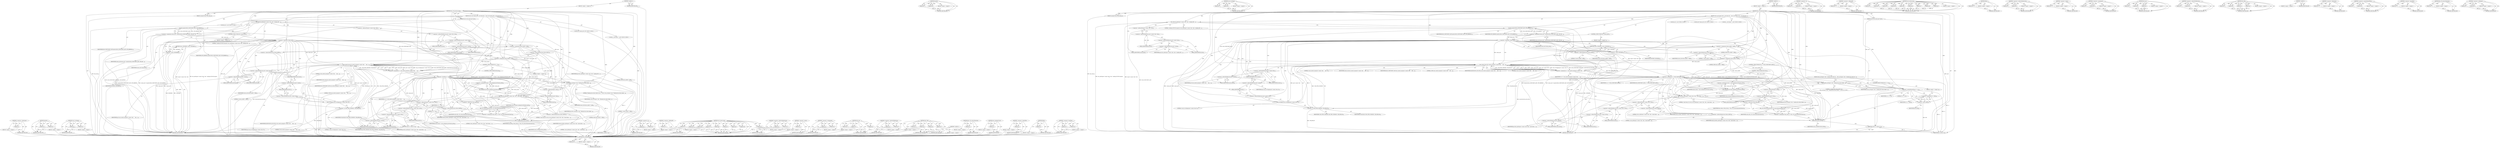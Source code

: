 digraph "&lt;operator&gt;.notEquals" {
vulnerable_221 [label=<(METHOD,&lt;operator&gt;.indirection)>];
vulnerable_222 [label=<(PARAM,p1)>];
vulnerable_223 [label=<(BLOCK,&lt;empty&gt;,&lt;empty&gt;)>];
vulnerable_224 [label=<(METHOD_RETURN,ANY)>];
vulnerable_166 [label=<(METHOD,kmalloc)>];
vulnerable_167 [label=<(PARAM,p1)>];
vulnerable_168 [label=<(PARAM,p2)>];
vulnerable_169 [label=<(BLOCK,&lt;empty&gt;,&lt;empty&gt;)>];
vulnerable_170 [label=<(METHOD_RETURN,ANY)>];
vulnerable_196 [label=<(METHOD,usb_rcvctrlpipe)>];
vulnerable_197 [label=<(PARAM,p1)>];
vulnerable_198 [label=<(PARAM,p2)>];
vulnerable_199 [label=<(BLOCK,&lt;empty&gt;,&lt;empty&gt;)>];
vulnerable_200 [label=<(METHOD_RETURN,ANY)>];
vulnerable_6 [label=<(METHOD,&lt;global&gt;)<SUB>1</SUB>>];
vulnerable_7 [label=<(BLOCK,&lt;empty&gt;,&lt;empty&gt;)<SUB>1</SUB>>];
vulnerable_8 [label=<(METHOD,klsi_105_get_line_state)<SUB>1</SUB>>];
vulnerable_9 [label=<(PARAM,struct usb_serial_port *port)<SUB>1</SUB>>];
vulnerable_10 [label=<(PARAM,unsigned long *line_state_p)<SUB>2</SUB>>];
vulnerable_11 [label=<(BLOCK,{
	int rc;
	u8 *status_buf;
	__u16 status;

	de...,{
	int rc;
	u8 *status_buf;
	__u16 status;

	de...)<SUB>3</SUB>>];
vulnerable_12 [label="<(LOCAL,int rc: int)<SUB>4</SUB>>"];
vulnerable_13 [label="<(LOCAL,u8* status_buf: u8*)<SUB>5</SUB>>"];
vulnerable_14 [label="<(LOCAL,__u16 status: __u16)<SUB>6</SUB>>"];
vulnerable_15 [label=<(dev_info,dev_info(&amp;port-&gt;serial-&gt;dev-&gt;dev, &quot;sending SIO ...)<SUB>8</SUB>>];
vulnerable_16 [label=<(&lt;operator&gt;.addressOf,&amp;port-&gt;serial-&gt;dev-&gt;dev)<SUB>8</SUB>>];
vulnerable_17 [label=<(&lt;operator&gt;.indirectFieldAccess,port-&gt;serial-&gt;dev-&gt;dev)<SUB>8</SUB>>];
vulnerable_18 [label=<(&lt;operator&gt;.indirectFieldAccess,port-&gt;serial-&gt;dev)<SUB>8</SUB>>];
vulnerable_19 [label=<(&lt;operator&gt;.indirectFieldAccess,port-&gt;serial)<SUB>8</SUB>>];
vulnerable_20 [label=<(IDENTIFIER,port,dev_info(&amp;port-&gt;serial-&gt;dev-&gt;dev, &quot;sending SIO ...)<SUB>8</SUB>>];
vulnerable_21 [label=<(FIELD_IDENTIFIER,serial,serial)<SUB>8</SUB>>];
vulnerable_22 [label=<(FIELD_IDENTIFIER,dev,dev)<SUB>8</SUB>>];
vulnerable_23 [label=<(FIELD_IDENTIFIER,dev,dev)<SUB>8</SUB>>];
vulnerable_24 [label=<(LITERAL,&quot;sending SIO Poll request\n&quot;,dev_info(&amp;port-&gt;serial-&gt;dev-&gt;dev, &quot;sending SIO ...)<SUB>8</SUB>>];
vulnerable_25 [label=<(&lt;operator&gt;.assignment,status_buf = kmalloc(KLSI_STATUSBUF_LEN, GFP_KE...)<SUB>10</SUB>>];
vulnerable_26 [label=<(IDENTIFIER,status_buf,status_buf = kmalloc(KLSI_STATUSBUF_LEN, GFP_KE...)<SUB>10</SUB>>];
vulnerable_27 [label=<(kmalloc,kmalloc(KLSI_STATUSBUF_LEN, GFP_KERNEL))<SUB>10</SUB>>];
vulnerable_28 [label=<(IDENTIFIER,KLSI_STATUSBUF_LEN,kmalloc(KLSI_STATUSBUF_LEN, GFP_KERNEL))<SUB>10</SUB>>];
vulnerable_29 [label=<(IDENTIFIER,GFP_KERNEL,kmalloc(KLSI_STATUSBUF_LEN, GFP_KERNEL))<SUB>10</SUB>>];
vulnerable_30 [label=<(CONTROL_STRUCTURE,IF,if (!status_buf))<SUB>11</SUB>>];
vulnerable_31 [label=<(&lt;operator&gt;.logicalNot,!status_buf)<SUB>11</SUB>>];
vulnerable_32 [label=<(IDENTIFIER,status_buf,!status_buf)<SUB>11</SUB>>];
vulnerable_33 [label=<(BLOCK,&lt;empty&gt;,&lt;empty&gt;)<SUB>12</SUB>>];
vulnerable_34 [label=<(RETURN,return -ENOMEM;,return -ENOMEM;)<SUB>12</SUB>>];
vulnerable_35 [label=<(&lt;operator&gt;.minus,-ENOMEM)<SUB>12</SUB>>];
vulnerable_36 [label=<(IDENTIFIER,ENOMEM,-ENOMEM)<SUB>12</SUB>>];
vulnerable_37 [label=<(&lt;operator&gt;.assignment,status_buf[0] = 0xff)<SUB>14</SUB>>];
vulnerable_38 [label=<(&lt;operator&gt;.indirectIndexAccess,status_buf[0])<SUB>14</SUB>>];
vulnerable_39 [label=<(IDENTIFIER,status_buf,status_buf[0] = 0xff)<SUB>14</SUB>>];
vulnerable_40 [label=<(LITERAL,0,status_buf[0] = 0xff)<SUB>14</SUB>>];
vulnerable_41 [label=<(LITERAL,0xff,status_buf[0] = 0xff)<SUB>14</SUB>>];
vulnerable_42 [label=<(&lt;operator&gt;.assignment,status_buf[1] = 0xff)<SUB>15</SUB>>];
vulnerable_43 [label=<(&lt;operator&gt;.indirectIndexAccess,status_buf[1])<SUB>15</SUB>>];
vulnerable_44 [label=<(IDENTIFIER,status_buf,status_buf[1] = 0xff)<SUB>15</SUB>>];
vulnerable_45 [label=<(LITERAL,1,status_buf[1] = 0xff)<SUB>15</SUB>>];
vulnerable_46 [label=<(LITERAL,0xff,status_buf[1] = 0xff)<SUB>15</SUB>>];
vulnerable_47 [label=<(&lt;operator&gt;.assignment,rc = usb_control_msg(port-&gt;serial-&gt;dev,
			    ...)<SUB>16</SUB>>];
vulnerable_48 [label=<(IDENTIFIER,rc,rc = usb_control_msg(port-&gt;serial-&gt;dev,
			    ...)<SUB>16</SUB>>];
vulnerable_49 [label=<(usb_control_msg,usb_control_msg(port-&gt;serial-&gt;dev,
			     usb_...)<SUB>16</SUB>>];
vulnerable_50 [label=<(&lt;operator&gt;.indirectFieldAccess,port-&gt;serial-&gt;dev)<SUB>16</SUB>>];
vulnerable_51 [label=<(&lt;operator&gt;.indirectFieldAccess,port-&gt;serial)<SUB>16</SUB>>];
vulnerable_52 [label=<(IDENTIFIER,port,usb_control_msg(port-&gt;serial-&gt;dev,
			     usb_...)<SUB>16</SUB>>];
vulnerable_53 [label=<(FIELD_IDENTIFIER,serial,serial)<SUB>16</SUB>>];
vulnerable_54 [label=<(FIELD_IDENTIFIER,dev,dev)<SUB>16</SUB>>];
vulnerable_55 [label=<(usb_rcvctrlpipe,usb_rcvctrlpipe(port-&gt;serial-&gt;dev, 0))<SUB>17</SUB>>];
vulnerable_56 [label=<(&lt;operator&gt;.indirectFieldAccess,port-&gt;serial-&gt;dev)<SUB>17</SUB>>];
vulnerable_57 [label=<(&lt;operator&gt;.indirectFieldAccess,port-&gt;serial)<SUB>17</SUB>>];
vulnerable_58 [label=<(IDENTIFIER,port,usb_rcvctrlpipe(port-&gt;serial-&gt;dev, 0))<SUB>17</SUB>>];
vulnerable_59 [label=<(FIELD_IDENTIFIER,serial,serial)<SUB>17</SUB>>];
vulnerable_60 [label=<(FIELD_IDENTIFIER,dev,dev)<SUB>17</SUB>>];
vulnerable_61 [label=<(LITERAL,0,usb_rcvctrlpipe(port-&gt;serial-&gt;dev, 0))<SUB>17</SUB>>];
vulnerable_62 [label=<(IDENTIFIER,KL5KUSB105A_SIO_POLL,usb_control_msg(port-&gt;serial-&gt;dev,
			     usb_...)<SUB>18</SUB>>];
vulnerable_63 [label=<(&lt;operator&gt;.or,USB_TYPE_VENDOR | USB_DIR_IN)<SUB>19</SUB>>];
vulnerable_64 [label=<(IDENTIFIER,USB_TYPE_VENDOR,USB_TYPE_VENDOR | USB_DIR_IN)<SUB>19</SUB>>];
vulnerable_65 [label=<(IDENTIFIER,USB_DIR_IN,USB_TYPE_VENDOR | USB_DIR_IN)<SUB>19</SUB>>];
vulnerable_66 [label=<(LITERAL,0,usb_control_msg(port-&gt;serial-&gt;dev,
			     usb_...)<SUB>20</SUB>>];
vulnerable_67 [label=<(LITERAL,0,usb_control_msg(port-&gt;serial-&gt;dev,
			     usb_...)<SUB>21</SUB>>];
vulnerable_68 [label=<(IDENTIFIER,status_buf,usb_control_msg(port-&gt;serial-&gt;dev,
			     usb_...)<SUB>22</SUB>>];
vulnerable_69 [label=<(IDENTIFIER,KLSI_STATUSBUF_LEN,usb_control_msg(port-&gt;serial-&gt;dev,
			     usb_...)<SUB>22</SUB>>];
vulnerable_70 [label=<(LITERAL,10000,usb_control_msg(port-&gt;serial-&gt;dev,
			     usb_...)<SUB>23</SUB>>];
vulnerable_71 [label=<(CONTROL_STRUCTURE,IF,if (rc &lt; 0))<SUB>25</SUB>>];
vulnerable_72 [label=<(&lt;operator&gt;.lessThan,rc &lt; 0)<SUB>25</SUB>>];
vulnerable_73 [label=<(IDENTIFIER,rc,rc &lt; 0)<SUB>25</SUB>>];
vulnerable_74 [label=<(LITERAL,0,rc &lt; 0)<SUB>25</SUB>>];
vulnerable_75 [label=<(BLOCK,&lt;empty&gt;,&lt;empty&gt;)<SUB>26</SUB>>];
vulnerable_76 [label=<(dev_err,dev_err(&amp;port-&gt;dev, &quot;Reading line status failed...)<SUB>26</SUB>>];
vulnerable_77 [label=<(&lt;operator&gt;.addressOf,&amp;port-&gt;dev)<SUB>26</SUB>>];
vulnerable_78 [label=<(&lt;operator&gt;.indirectFieldAccess,port-&gt;dev)<SUB>26</SUB>>];
vulnerable_79 [label=<(IDENTIFIER,port,dev_err(&amp;port-&gt;dev, &quot;Reading line status failed...)<SUB>26</SUB>>];
vulnerable_80 [label=<(FIELD_IDENTIFIER,dev,dev)<SUB>26</SUB>>];
vulnerable_81 [label=<(LITERAL,&quot;Reading line status failed (error = %d)\n&quot;,dev_err(&amp;port-&gt;dev, &quot;Reading line status failed...)<SUB>26</SUB>>];
vulnerable_82 [label=<(IDENTIFIER,rc,dev_err(&amp;port-&gt;dev, &quot;Reading line status failed...)<SUB>27</SUB>>];
vulnerable_83 [label=<(CONTROL_STRUCTURE,ELSE,else)<SUB>28</SUB>>];
vulnerable_84 [label=<(BLOCK,{
 		status = get_unaligned_le16(status_buf);
 ...,{
 		status = get_unaligned_le16(status_buf);
 ...)<SUB>28</SUB>>];
vulnerable_85 [label=<(&lt;operator&gt;.assignment,status = get_unaligned_le16(status_buf))<SUB>29</SUB>>];
vulnerable_86 [label=<(IDENTIFIER,status,status = get_unaligned_le16(status_buf))<SUB>29</SUB>>];
vulnerable_87 [label=<(get_unaligned_le16,get_unaligned_le16(status_buf))<SUB>29</SUB>>];
vulnerable_88 [label=<(IDENTIFIER,status_buf,get_unaligned_le16(status_buf))<SUB>29</SUB>>];
vulnerable_89 [label=<(dev_info,dev_info(&amp;port-&gt;serial-&gt;dev-&gt;dev, &quot;read status ...)<SUB>31</SUB>>];
vulnerable_90 [label=<(&lt;operator&gt;.addressOf,&amp;port-&gt;serial-&gt;dev-&gt;dev)<SUB>31</SUB>>];
vulnerable_91 [label=<(&lt;operator&gt;.indirectFieldAccess,port-&gt;serial-&gt;dev-&gt;dev)<SUB>31</SUB>>];
vulnerable_92 [label=<(&lt;operator&gt;.indirectFieldAccess,port-&gt;serial-&gt;dev)<SUB>31</SUB>>];
vulnerable_93 [label=<(&lt;operator&gt;.indirectFieldAccess,port-&gt;serial)<SUB>31</SUB>>];
vulnerable_94 [label=<(IDENTIFIER,port,dev_info(&amp;port-&gt;serial-&gt;dev-&gt;dev, &quot;read status ...)<SUB>31</SUB>>];
vulnerable_95 [label=<(FIELD_IDENTIFIER,serial,serial)<SUB>31</SUB>>];
vulnerable_96 [label=<(FIELD_IDENTIFIER,dev,dev)<SUB>31</SUB>>];
vulnerable_97 [label=<(FIELD_IDENTIFIER,dev,dev)<SUB>31</SUB>>];
vulnerable_98 [label=<(LITERAL,&quot;read status %x %x\n&quot;,dev_info(&amp;port-&gt;serial-&gt;dev-&gt;dev, &quot;read status ...)<SUB>31</SUB>>];
vulnerable_99 [label=<(&lt;operator&gt;.indirectIndexAccess,status_buf[0])<SUB>32</SUB>>];
vulnerable_100 [label=<(IDENTIFIER,status_buf,dev_info(&amp;port-&gt;serial-&gt;dev-&gt;dev, &quot;read status ...)<SUB>32</SUB>>];
vulnerable_101 [label=<(LITERAL,0,dev_info(&amp;port-&gt;serial-&gt;dev-&gt;dev, &quot;read status ...)<SUB>32</SUB>>];
vulnerable_102 [label=<(&lt;operator&gt;.indirectIndexAccess,status_buf[1])<SUB>32</SUB>>];
vulnerable_103 [label=<(IDENTIFIER,status_buf,dev_info(&amp;port-&gt;serial-&gt;dev-&gt;dev, &quot;read status ...)<SUB>32</SUB>>];
vulnerable_104 [label=<(LITERAL,1,dev_info(&amp;port-&gt;serial-&gt;dev-&gt;dev, &quot;read status ...)<SUB>32</SUB>>];
vulnerable_105 [label=<(&lt;operator&gt;.assignment,*line_state_p = klsi_105_status2linestate(status))<SUB>34</SUB>>];
vulnerable_106 [label=<(&lt;operator&gt;.indirection,*line_state_p)<SUB>34</SUB>>];
vulnerable_107 [label=<(IDENTIFIER,line_state_p,*line_state_p = klsi_105_status2linestate(status))<SUB>34</SUB>>];
vulnerable_108 [label=<(klsi_105_status2linestate,klsi_105_status2linestate(status))<SUB>34</SUB>>];
vulnerable_109 [label=<(IDENTIFIER,status,klsi_105_status2linestate(status))<SUB>34</SUB>>];
vulnerable_110 [label=<(kfree,kfree(status_buf))<SUB>37</SUB>>];
vulnerable_111 [label=<(IDENTIFIER,status_buf,kfree(status_buf))<SUB>37</SUB>>];
vulnerable_112 [label=<(RETURN,return rc;,return rc;)<SUB>38</SUB>>];
vulnerable_113 [label=<(IDENTIFIER,rc,return rc;)<SUB>38</SUB>>];
vulnerable_114 [label=<(METHOD_RETURN,int)<SUB>1</SUB>>];
vulnerable_116 [label=<(METHOD_RETURN,ANY)<SUB>1</SUB>>];
vulnerable_201 [label=<(METHOD,&lt;operator&gt;.or)>];
vulnerable_202 [label=<(PARAM,p1)>];
vulnerable_203 [label=<(PARAM,p2)>];
vulnerable_204 [label=<(BLOCK,&lt;empty&gt;,&lt;empty&gt;)>];
vulnerable_205 [label=<(METHOD_RETURN,ANY)>];
vulnerable_152 [label=<(METHOD,&lt;operator&gt;.addressOf)>];
vulnerable_153 [label=<(PARAM,p1)>];
vulnerable_154 [label=<(BLOCK,&lt;empty&gt;,&lt;empty&gt;)>];
vulnerable_155 [label=<(METHOD_RETURN,ANY)>];
vulnerable_184 [label=<(METHOD,usb_control_msg)>];
vulnerable_185 [label=<(PARAM,p1)>];
vulnerable_186 [label=<(PARAM,p2)>];
vulnerable_187 [label=<(PARAM,p3)>];
vulnerable_188 [label=<(PARAM,p4)>];
vulnerable_189 [label=<(PARAM,p5)>];
vulnerable_190 [label=<(PARAM,p6)>];
vulnerable_191 [label=<(PARAM,p7)>];
vulnerable_192 [label=<(PARAM,p8)>];
vulnerable_193 [label=<(PARAM,p9)>];
vulnerable_194 [label=<(BLOCK,&lt;empty&gt;,&lt;empty&gt;)>];
vulnerable_195 [label=<(METHOD_RETURN,ANY)>];
vulnerable_179 [label=<(METHOD,&lt;operator&gt;.indirectIndexAccess)>];
vulnerable_180 [label=<(PARAM,p1)>];
vulnerable_181 [label=<(PARAM,p2)>];
vulnerable_182 [label=<(BLOCK,&lt;empty&gt;,&lt;empty&gt;)>];
vulnerable_183 [label=<(METHOD_RETURN,ANY)>];
vulnerable_175 [label=<(METHOD,&lt;operator&gt;.minus)>];
vulnerable_176 [label=<(PARAM,p1)>];
vulnerable_177 [label=<(BLOCK,&lt;empty&gt;,&lt;empty&gt;)>];
vulnerable_178 [label=<(METHOD_RETURN,ANY)>];
vulnerable_161 [label=<(METHOD,&lt;operator&gt;.assignment)>];
vulnerable_162 [label=<(PARAM,p1)>];
vulnerable_163 [label=<(PARAM,p2)>];
vulnerable_164 [label=<(BLOCK,&lt;empty&gt;,&lt;empty&gt;)>];
vulnerable_165 [label=<(METHOD_RETURN,ANY)>];
vulnerable_211 [label=<(METHOD,dev_err)>];
vulnerable_212 [label=<(PARAM,p1)>];
vulnerable_213 [label=<(PARAM,p2)>];
vulnerable_214 [label=<(PARAM,p3)>];
vulnerable_215 [label=<(BLOCK,&lt;empty&gt;,&lt;empty&gt;)>];
vulnerable_216 [label=<(METHOD_RETURN,ANY)>];
vulnerable_156 [label=<(METHOD,&lt;operator&gt;.indirectFieldAccess)>];
vulnerable_157 [label=<(PARAM,p1)>];
vulnerable_158 [label=<(PARAM,p2)>];
vulnerable_159 [label=<(BLOCK,&lt;empty&gt;,&lt;empty&gt;)>];
vulnerable_160 [label=<(METHOD_RETURN,ANY)>];
vulnerable_145 [label=<(METHOD,dev_info)>];
vulnerable_146 [label=<(PARAM,p1)>];
vulnerable_147 [label=<(PARAM,p2)>];
vulnerable_148 [label=<(PARAM,p3)>];
vulnerable_149 [label=<(PARAM,p4)>];
vulnerable_150 [label=<(BLOCK,&lt;empty&gt;,&lt;empty&gt;)>];
vulnerable_151 [label=<(METHOD_RETURN,ANY)>];
vulnerable_139 [label=<(METHOD,&lt;global&gt;)<SUB>1</SUB>>];
vulnerable_140 [label=<(BLOCK,&lt;empty&gt;,&lt;empty&gt;)>];
vulnerable_141 [label=<(METHOD_RETURN,ANY)>];
vulnerable_225 [label=<(METHOD,klsi_105_status2linestate)>];
vulnerable_226 [label=<(PARAM,p1)>];
vulnerable_227 [label=<(BLOCK,&lt;empty&gt;,&lt;empty&gt;)>];
vulnerable_228 [label=<(METHOD_RETURN,ANY)>];
vulnerable_217 [label=<(METHOD,get_unaligned_le16)>];
vulnerable_218 [label=<(PARAM,p1)>];
vulnerable_219 [label=<(BLOCK,&lt;empty&gt;,&lt;empty&gt;)>];
vulnerable_220 [label=<(METHOD_RETURN,ANY)>];
vulnerable_171 [label=<(METHOD,&lt;operator&gt;.logicalNot)>];
vulnerable_172 [label=<(PARAM,p1)>];
vulnerable_173 [label=<(BLOCK,&lt;empty&gt;,&lt;empty&gt;)>];
vulnerable_174 [label=<(METHOD_RETURN,ANY)>];
vulnerable_229 [label=<(METHOD,kfree)>];
vulnerable_230 [label=<(PARAM,p1)>];
vulnerable_231 [label=<(BLOCK,&lt;empty&gt;,&lt;empty&gt;)>];
vulnerable_232 [label=<(METHOD_RETURN,ANY)>];
vulnerable_206 [label=<(METHOD,&lt;operator&gt;.lessThan)>];
vulnerable_207 [label=<(PARAM,p1)>];
vulnerable_208 [label=<(PARAM,p2)>];
vulnerable_209 [label=<(BLOCK,&lt;empty&gt;,&lt;empty&gt;)>];
vulnerable_210 [label=<(METHOD_RETURN,ANY)>];
fixed_231 [label=<(METHOD,get_unaligned_le16)>];
fixed_232 [label=<(PARAM,p1)>];
fixed_233 [label=<(BLOCK,&lt;empty&gt;,&lt;empty&gt;)>];
fixed_234 [label=<(METHOD_RETURN,ANY)>];
fixed_175 [label=<(METHOD,kmalloc)>];
fixed_176 [label=<(PARAM,p1)>];
fixed_177 [label=<(PARAM,p2)>];
fixed_178 [label=<(BLOCK,&lt;empty&gt;,&lt;empty&gt;)>];
fixed_179 [label=<(METHOD_RETURN,ANY)>];
fixed_205 [label=<(METHOD,usb_rcvctrlpipe)>];
fixed_206 [label=<(PARAM,p1)>];
fixed_207 [label=<(PARAM,p2)>];
fixed_208 [label=<(BLOCK,&lt;empty&gt;,&lt;empty&gt;)>];
fixed_209 [label=<(METHOD_RETURN,ANY)>];
fixed_6 [label=<(METHOD,&lt;global&gt;)<SUB>1</SUB>>];
fixed_7 [label=<(BLOCK,&lt;empty&gt;,&lt;empty&gt;)<SUB>1</SUB>>];
fixed_8 [label=<(METHOD,klsi_105_get_line_state)<SUB>1</SUB>>];
fixed_9 [label=<(PARAM,struct usb_serial_port *port)<SUB>1</SUB>>];
fixed_10 [label=<(PARAM,unsigned long *line_state_p)<SUB>2</SUB>>];
fixed_11 [label=<(BLOCK,{
	int rc;
	u8 *status_buf;
	__u16 status;

	de...,{
	int rc;
	u8 *status_buf;
	__u16 status;

	de...)<SUB>3</SUB>>];
fixed_12 [label="<(LOCAL,int rc: int)<SUB>4</SUB>>"];
fixed_13 [label="<(LOCAL,u8* status_buf: u8*)<SUB>5</SUB>>"];
fixed_14 [label="<(LOCAL,__u16 status: __u16)<SUB>6</SUB>>"];
fixed_15 [label=<(dev_info,dev_info(&amp;port-&gt;serial-&gt;dev-&gt;dev, &quot;sending SIO ...)<SUB>8</SUB>>];
fixed_16 [label=<(&lt;operator&gt;.addressOf,&amp;port-&gt;serial-&gt;dev-&gt;dev)<SUB>8</SUB>>];
fixed_17 [label=<(&lt;operator&gt;.indirectFieldAccess,port-&gt;serial-&gt;dev-&gt;dev)<SUB>8</SUB>>];
fixed_18 [label=<(&lt;operator&gt;.indirectFieldAccess,port-&gt;serial-&gt;dev)<SUB>8</SUB>>];
fixed_19 [label=<(&lt;operator&gt;.indirectFieldAccess,port-&gt;serial)<SUB>8</SUB>>];
fixed_20 [label=<(IDENTIFIER,port,dev_info(&amp;port-&gt;serial-&gt;dev-&gt;dev, &quot;sending SIO ...)<SUB>8</SUB>>];
fixed_21 [label=<(FIELD_IDENTIFIER,serial,serial)<SUB>8</SUB>>];
fixed_22 [label=<(FIELD_IDENTIFIER,dev,dev)<SUB>8</SUB>>];
fixed_23 [label=<(FIELD_IDENTIFIER,dev,dev)<SUB>8</SUB>>];
fixed_24 [label=<(LITERAL,&quot;sending SIO Poll request\n&quot;,dev_info(&amp;port-&gt;serial-&gt;dev-&gt;dev, &quot;sending SIO ...)<SUB>8</SUB>>];
fixed_25 [label=<(&lt;operator&gt;.assignment,status_buf = kmalloc(KLSI_STATUSBUF_LEN, GFP_KE...)<SUB>10</SUB>>];
fixed_26 [label=<(IDENTIFIER,status_buf,status_buf = kmalloc(KLSI_STATUSBUF_LEN, GFP_KE...)<SUB>10</SUB>>];
fixed_27 [label=<(kmalloc,kmalloc(KLSI_STATUSBUF_LEN, GFP_KERNEL))<SUB>10</SUB>>];
fixed_28 [label=<(IDENTIFIER,KLSI_STATUSBUF_LEN,kmalloc(KLSI_STATUSBUF_LEN, GFP_KERNEL))<SUB>10</SUB>>];
fixed_29 [label=<(IDENTIFIER,GFP_KERNEL,kmalloc(KLSI_STATUSBUF_LEN, GFP_KERNEL))<SUB>10</SUB>>];
fixed_30 [label=<(CONTROL_STRUCTURE,IF,if (!status_buf))<SUB>11</SUB>>];
fixed_31 [label=<(&lt;operator&gt;.logicalNot,!status_buf)<SUB>11</SUB>>];
fixed_32 [label=<(IDENTIFIER,status_buf,!status_buf)<SUB>11</SUB>>];
fixed_33 [label=<(BLOCK,&lt;empty&gt;,&lt;empty&gt;)<SUB>12</SUB>>];
fixed_34 [label=<(RETURN,return -ENOMEM;,return -ENOMEM;)<SUB>12</SUB>>];
fixed_35 [label=<(&lt;operator&gt;.minus,-ENOMEM)<SUB>12</SUB>>];
fixed_36 [label=<(IDENTIFIER,ENOMEM,-ENOMEM)<SUB>12</SUB>>];
fixed_37 [label=<(&lt;operator&gt;.assignment,status_buf[0] = 0xff)<SUB>14</SUB>>];
fixed_38 [label=<(&lt;operator&gt;.indirectIndexAccess,status_buf[0])<SUB>14</SUB>>];
fixed_39 [label=<(IDENTIFIER,status_buf,status_buf[0] = 0xff)<SUB>14</SUB>>];
fixed_40 [label=<(LITERAL,0,status_buf[0] = 0xff)<SUB>14</SUB>>];
fixed_41 [label=<(LITERAL,0xff,status_buf[0] = 0xff)<SUB>14</SUB>>];
fixed_42 [label=<(&lt;operator&gt;.assignment,status_buf[1] = 0xff)<SUB>15</SUB>>];
fixed_43 [label=<(&lt;operator&gt;.indirectIndexAccess,status_buf[1])<SUB>15</SUB>>];
fixed_44 [label=<(IDENTIFIER,status_buf,status_buf[1] = 0xff)<SUB>15</SUB>>];
fixed_45 [label=<(LITERAL,1,status_buf[1] = 0xff)<SUB>15</SUB>>];
fixed_46 [label=<(LITERAL,0xff,status_buf[1] = 0xff)<SUB>15</SUB>>];
fixed_47 [label=<(&lt;operator&gt;.assignment,rc = usb_control_msg(port-&gt;serial-&gt;dev,
			    ...)<SUB>16</SUB>>];
fixed_48 [label=<(IDENTIFIER,rc,rc = usb_control_msg(port-&gt;serial-&gt;dev,
			    ...)<SUB>16</SUB>>];
fixed_49 [label=<(usb_control_msg,usb_control_msg(port-&gt;serial-&gt;dev,
			     usb_...)<SUB>16</SUB>>];
fixed_50 [label=<(&lt;operator&gt;.indirectFieldAccess,port-&gt;serial-&gt;dev)<SUB>16</SUB>>];
fixed_51 [label=<(&lt;operator&gt;.indirectFieldAccess,port-&gt;serial)<SUB>16</SUB>>];
fixed_52 [label=<(IDENTIFIER,port,usb_control_msg(port-&gt;serial-&gt;dev,
			     usb_...)<SUB>16</SUB>>];
fixed_53 [label=<(FIELD_IDENTIFIER,serial,serial)<SUB>16</SUB>>];
fixed_54 [label=<(FIELD_IDENTIFIER,dev,dev)<SUB>16</SUB>>];
fixed_55 [label=<(usb_rcvctrlpipe,usb_rcvctrlpipe(port-&gt;serial-&gt;dev, 0))<SUB>17</SUB>>];
fixed_56 [label=<(&lt;operator&gt;.indirectFieldAccess,port-&gt;serial-&gt;dev)<SUB>17</SUB>>];
fixed_57 [label=<(&lt;operator&gt;.indirectFieldAccess,port-&gt;serial)<SUB>17</SUB>>];
fixed_58 [label=<(IDENTIFIER,port,usb_rcvctrlpipe(port-&gt;serial-&gt;dev, 0))<SUB>17</SUB>>];
fixed_59 [label=<(FIELD_IDENTIFIER,serial,serial)<SUB>17</SUB>>];
fixed_60 [label=<(FIELD_IDENTIFIER,dev,dev)<SUB>17</SUB>>];
fixed_61 [label=<(LITERAL,0,usb_rcvctrlpipe(port-&gt;serial-&gt;dev, 0))<SUB>17</SUB>>];
fixed_62 [label=<(IDENTIFIER,KL5KUSB105A_SIO_POLL,usb_control_msg(port-&gt;serial-&gt;dev,
			     usb_...)<SUB>18</SUB>>];
fixed_63 [label=<(&lt;operator&gt;.or,USB_TYPE_VENDOR | USB_DIR_IN)<SUB>19</SUB>>];
fixed_64 [label=<(IDENTIFIER,USB_TYPE_VENDOR,USB_TYPE_VENDOR | USB_DIR_IN)<SUB>19</SUB>>];
fixed_65 [label=<(IDENTIFIER,USB_DIR_IN,USB_TYPE_VENDOR | USB_DIR_IN)<SUB>19</SUB>>];
fixed_66 [label=<(LITERAL,0,usb_control_msg(port-&gt;serial-&gt;dev,
			     usb_...)<SUB>20</SUB>>];
fixed_67 [label=<(LITERAL,0,usb_control_msg(port-&gt;serial-&gt;dev,
			     usb_...)<SUB>21</SUB>>];
fixed_68 [label=<(IDENTIFIER,status_buf,usb_control_msg(port-&gt;serial-&gt;dev,
			     usb_...)<SUB>22</SUB>>];
fixed_69 [label=<(IDENTIFIER,KLSI_STATUSBUF_LEN,usb_control_msg(port-&gt;serial-&gt;dev,
			     usb_...)<SUB>22</SUB>>];
fixed_70 [label=<(LITERAL,10000,usb_control_msg(port-&gt;serial-&gt;dev,
			     usb_...)<SUB>23</SUB>>];
fixed_71 [label=<(CONTROL_STRUCTURE,IF,if (rc != KLSI_STATUSBUF_LEN))<SUB>25</SUB>>];
fixed_72 [label=<(&lt;operator&gt;.notEquals,rc != KLSI_STATUSBUF_LEN)<SUB>25</SUB>>];
fixed_73 [label=<(IDENTIFIER,rc,rc != KLSI_STATUSBUF_LEN)<SUB>25</SUB>>];
fixed_74 [label=<(IDENTIFIER,KLSI_STATUSBUF_LEN,rc != KLSI_STATUSBUF_LEN)<SUB>25</SUB>>];
fixed_75 [label=<(BLOCK,{
		dev_err(&amp;port-&gt;dev, &quot;reading line status fa...,{
		dev_err(&amp;port-&gt;dev, &quot;reading line status fa...)<SUB>25</SUB>>];
fixed_76 [label=<(dev_err,dev_err(&amp;port-&gt;dev, &quot;reading line status failed...)<SUB>26</SUB>>];
fixed_77 [label=<(&lt;operator&gt;.addressOf,&amp;port-&gt;dev)<SUB>26</SUB>>];
fixed_78 [label=<(&lt;operator&gt;.indirectFieldAccess,port-&gt;dev)<SUB>26</SUB>>];
fixed_79 [label=<(IDENTIFIER,port,dev_err(&amp;port-&gt;dev, &quot;reading line status failed...)<SUB>26</SUB>>];
fixed_80 [label=<(FIELD_IDENTIFIER,dev,dev)<SUB>26</SUB>>];
fixed_81 [label="<(LITERAL,&quot;reading line status failed: %d\n&quot;,dev_err(&amp;port-&gt;dev, &quot;reading line status failed...)<SUB>26</SUB>>"];
fixed_82 [label=<(IDENTIFIER,rc,dev_err(&amp;port-&gt;dev, &quot;reading line status failed...)<SUB>26</SUB>>];
fixed_83 [label=<(CONTROL_STRUCTURE,IF,if (rc &gt;= 0))<SUB>27</SUB>>];
fixed_84 [label=<(&lt;operator&gt;.greaterEqualsThan,rc &gt;= 0)<SUB>27</SUB>>];
fixed_85 [label=<(IDENTIFIER,rc,rc &gt;= 0)<SUB>27</SUB>>];
fixed_86 [label=<(LITERAL,0,rc &gt;= 0)<SUB>27</SUB>>];
fixed_87 [label=<(BLOCK,&lt;empty&gt;,&lt;empty&gt;)<SUB>28</SUB>>];
fixed_88 [label=<(&lt;operator&gt;.assignment,rc = -EIO)<SUB>28</SUB>>];
fixed_89 [label=<(IDENTIFIER,rc,rc = -EIO)<SUB>28</SUB>>];
fixed_90 [label=<(&lt;operator&gt;.minus,-EIO)<SUB>28</SUB>>];
fixed_91 [label=<(IDENTIFIER,EIO,-EIO)<SUB>28</SUB>>];
fixed_92 [label=<(CONTROL_STRUCTURE,ELSE,else)<SUB>29</SUB>>];
fixed_93 [label=<(BLOCK,{
 		status = get_unaligned_le16(status_buf);
 ...,{
 		status = get_unaligned_le16(status_buf);
 ...)<SUB>29</SUB>>];
fixed_94 [label=<(&lt;operator&gt;.assignment,status = get_unaligned_le16(status_buf))<SUB>30</SUB>>];
fixed_95 [label=<(IDENTIFIER,status,status = get_unaligned_le16(status_buf))<SUB>30</SUB>>];
fixed_96 [label=<(get_unaligned_le16,get_unaligned_le16(status_buf))<SUB>30</SUB>>];
fixed_97 [label=<(IDENTIFIER,status_buf,get_unaligned_le16(status_buf))<SUB>30</SUB>>];
fixed_98 [label=<(dev_info,dev_info(&amp;port-&gt;serial-&gt;dev-&gt;dev, &quot;read status ...)<SUB>32</SUB>>];
fixed_99 [label=<(&lt;operator&gt;.addressOf,&amp;port-&gt;serial-&gt;dev-&gt;dev)<SUB>32</SUB>>];
fixed_100 [label=<(&lt;operator&gt;.indirectFieldAccess,port-&gt;serial-&gt;dev-&gt;dev)<SUB>32</SUB>>];
fixed_101 [label=<(&lt;operator&gt;.indirectFieldAccess,port-&gt;serial-&gt;dev)<SUB>32</SUB>>];
fixed_102 [label=<(&lt;operator&gt;.indirectFieldAccess,port-&gt;serial)<SUB>32</SUB>>];
fixed_103 [label=<(IDENTIFIER,port,dev_info(&amp;port-&gt;serial-&gt;dev-&gt;dev, &quot;read status ...)<SUB>32</SUB>>];
fixed_104 [label=<(FIELD_IDENTIFIER,serial,serial)<SUB>32</SUB>>];
fixed_105 [label=<(FIELD_IDENTIFIER,dev,dev)<SUB>32</SUB>>];
fixed_106 [label=<(FIELD_IDENTIFIER,dev,dev)<SUB>32</SUB>>];
fixed_107 [label=<(LITERAL,&quot;read status %x %x\n&quot;,dev_info(&amp;port-&gt;serial-&gt;dev-&gt;dev, &quot;read status ...)<SUB>32</SUB>>];
fixed_108 [label=<(&lt;operator&gt;.indirectIndexAccess,status_buf[0])<SUB>33</SUB>>];
fixed_109 [label=<(IDENTIFIER,status_buf,dev_info(&amp;port-&gt;serial-&gt;dev-&gt;dev, &quot;read status ...)<SUB>33</SUB>>];
fixed_110 [label=<(LITERAL,0,dev_info(&amp;port-&gt;serial-&gt;dev-&gt;dev, &quot;read status ...)<SUB>33</SUB>>];
fixed_111 [label=<(&lt;operator&gt;.indirectIndexAccess,status_buf[1])<SUB>33</SUB>>];
fixed_112 [label=<(IDENTIFIER,status_buf,dev_info(&amp;port-&gt;serial-&gt;dev-&gt;dev, &quot;read status ...)<SUB>33</SUB>>];
fixed_113 [label=<(LITERAL,1,dev_info(&amp;port-&gt;serial-&gt;dev-&gt;dev, &quot;read status ...)<SUB>33</SUB>>];
fixed_114 [label=<(&lt;operator&gt;.assignment,*line_state_p = klsi_105_status2linestate(status))<SUB>35</SUB>>];
fixed_115 [label=<(&lt;operator&gt;.indirection,*line_state_p)<SUB>35</SUB>>];
fixed_116 [label=<(IDENTIFIER,line_state_p,*line_state_p = klsi_105_status2linestate(status))<SUB>35</SUB>>];
fixed_117 [label=<(klsi_105_status2linestate,klsi_105_status2linestate(status))<SUB>35</SUB>>];
fixed_118 [label=<(IDENTIFIER,status,klsi_105_status2linestate(status))<SUB>35</SUB>>];
fixed_119 [label=<(kfree,kfree(status_buf))<SUB>38</SUB>>];
fixed_120 [label=<(IDENTIFIER,status_buf,kfree(status_buf))<SUB>38</SUB>>];
fixed_121 [label=<(RETURN,return rc;,return rc;)<SUB>39</SUB>>];
fixed_122 [label=<(IDENTIFIER,rc,return rc;)<SUB>39</SUB>>];
fixed_123 [label=<(METHOD_RETURN,int)<SUB>1</SUB>>];
fixed_125 [label=<(METHOD_RETURN,ANY)<SUB>1</SUB>>];
fixed_210 [label=<(METHOD,&lt;operator&gt;.or)>];
fixed_211 [label=<(PARAM,p1)>];
fixed_212 [label=<(PARAM,p2)>];
fixed_213 [label=<(BLOCK,&lt;empty&gt;,&lt;empty&gt;)>];
fixed_214 [label=<(METHOD_RETURN,ANY)>];
fixed_161 [label=<(METHOD,&lt;operator&gt;.addressOf)>];
fixed_162 [label=<(PARAM,p1)>];
fixed_163 [label=<(BLOCK,&lt;empty&gt;,&lt;empty&gt;)>];
fixed_164 [label=<(METHOD_RETURN,ANY)>];
fixed_193 [label=<(METHOD,usb_control_msg)>];
fixed_194 [label=<(PARAM,p1)>];
fixed_195 [label=<(PARAM,p2)>];
fixed_196 [label=<(PARAM,p3)>];
fixed_197 [label=<(PARAM,p4)>];
fixed_198 [label=<(PARAM,p5)>];
fixed_199 [label=<(PARAM,p6)>];
fixed_200 [label=<(PARAM,p7)>];
fixed_201 [label=<(PARAM,p8)>];
fixed_202 [label=<(PARAM,p9)>];
fixed_203 [label=<(BLOCK,&lt;empty&gt;,&lt;empty&gt;)>];
fixed_204 [label=<(METHOD_RETURN,ANY)>];
fixed_243 [label=<(METHOD,kfree)>];
fixed_244 [label=<(PARAM,p1)>];
fixed_245 [label=<(BLOCK,&lt;empty&gt;,&lt;empty&gt;)>];
fixed_246 [label=<(METHOD_RETURN,ANY)>];
fixed_188 [label=<(METHOD,&lt;operator&gt;.indirectIndexAccess)>];
fixed_189 [label=<(PARAM,p1)>];
fixed_190 [label=<(PARAM,p2)>];
fixed_191 [label=<(BLOCK,&lt;empty&gt;,&lt;empty&gt;)>];
fixed_192 [label=<(METHOD_RETURN,ANY)>];
fixed_184 [label=<(METHOD,&lt;operator&gt;.minus)>];
fixed_185 [label=<(PARAM,p1)>];
fixed_186 [label=<(BLOCK,&lt;empty&gt;,&lt;empty&gt;)>];
fixed_187 [label=<(METHOD_RETURN,ANY)>];
fixed_170 [label=<(METHOD,&lt;operator&gt;.assignment)>];
fixed_171 [label=<(PARAM,p1)>];
fixed_172 [label=<(PARAM,p2)>];
fixed_173 [label=<(BLOCK,&lt;empty&gt;,&lt;empty&gt;)>];
fixed_174 [label=<(METHOD_RETURN,ANY)>];
fixed_220 [label=<(METHOD,dev_err)>];
fixed_221 [label=<(PARAM,p1)>];
fixed_222 [label=<(PARAM,p2)>];
fixed_223 [label=<(PARAM,p3)>];
fixed_224 [label=<(BLOCK,&lt;empty&gt;,&lt;empty&gt;)>];
fixed_225 [label=<(METHOD_RETURN,ANY)>];
fixed_165 [label=<(METHOD,&lt;operator&gt;.indirectFieldAccess)>];
fixed_166 [label=<(PARAM,p1)>];
fixed_167 [label=<(PARAM,p2)>];
fixed_168 [label=<(BLOCK,&lt;empty&gt;,&lt;empty&gt;)>];
fixed_169 [label=<(METHOD_RETURN,ANY)>];
fixed_154 [label=<(METHOD,dev_info)>];
fixed_155 [label=<(PARAM,p1)>];
fixed_156 [label=<(PARAM,p2)>];
fixed_157 [label=<(PARAM,p3)>];
fixed_158 [label=<(PARAM,p4)>];
fixed_159 [label=<(BLOCK,&lt;empty&gt;,&lt;empty&gt;)>];
fixed_160 [label=<(METHOD_RETURN,ANY)>];
fixed_148 [label=<(METHOD,&lt;global&gt;)<SUB>1</SUB>>];
fixed_149 [label=<(BLOCK,&lt;empty&gt;,&lt;empty&gt;)>];
fixed_150 [label=<(METHOD_RETURN,ANY)>];
fixed_235 [label=<(METHOD,&lt;operator&gt;.indirection)>];
fixed_236 [label=<(PARAM,p1)>];
fixed_237 [label=<(BLOCK,&lt;empty&gt;,&lt;empty&gt;)>];
fixed_238 [label=<(METHOD_RETURN,ANY)>];
fixed_226 [label=<(METHOD,&lt;operator&gt;.greaterEqualsThan)>];
fixed_227 [label=<(PARAM,p1)>];
fixed_228 [label=<(PARAM,p2)>];
fixed_229 [label=<(BLOCK,&lt;empty&gt;,&lt;empty&gt;)>];
fixed_230 [label=<(METHOD_RETURN,ANY)>];
fixed_180 [label=<(METHOD,&lt;operator&gt;.logicalNot)>];
fixed_181 [label=<(PARAM,p1)>];
fixed_182 [label=<(BLOCK,&lt;empty&gt;,&lt;empty&gt;)>];
fixed_183 [label=<(METHOD_RETURN,ANY)>];
fixed_239 [label=<(METHOD,klsi_105_status2linestate)>];
fixed_240 [label=<(PARAM,p1)>];
fixed_241 [label=<(BLOCK,&lt;empty&gt;,&lt;empty&gt;)>];
fixed_242 [label=<(METHOD_RETURN,ANY)>];
fixed_215 [label=<(METHOD,&lt;operator&gt;.notEquals)>];
fixed_216 [label=<(PARAM,p1)>];
fixed_217 [label=<(PARAM,p2)>];
fixed_218 [label=<(BLOCK,&lt;empty&gt;,&lt;empty&gt;)>];
fixed_219 [label=<(METHOD_RETURN,ANY)>];
vulnerable_221 -> vulnerable_222  [key=0, label="AST: "];
vulnerable_221 -> vulnerable_222  [key=1, label="DDG: "];
vulnerable_221 -> vulnerable_223  [key=0, label="AST: "];
vulnerable_221 -> vulnerable_224  [key=0, label="AST: "];
vulnerable_221 -> vulnerable_224  [key=1, label="CFG: "];
vulnerable_222 -> vulnerable_224  [key=0, label="DDG: p1"];
vulnerable_223 -> fixed_231  [key=0];
vulnerable_224 -> fixed_231  [key=0];
vulnerable_166 -> vulnerable_167  [key=0, label="AST: "];
vulnerable_166 -> vulnerable_167  [key=1, label="DDG: "];
vulnerable_166 -> vulnerable_169  [key=0, label="AST: "];
vulnerable_166 -> vulnerable_168  [key=0, label="AST: "];
vulnerable_166 -> vulnerable_168  [key=1, label="DDG: "];
vulnerable_166 -> vulnerable_170  [key=0, label="AST: "];
vulnerable_166 -> vulnerable_170  [key=1, label="CFG: "];
vulnerable_167 -> vulnerable_170  [key=0, label="DDG: p1"];
vulnerable_168 -> vulnerable_170  [key=0, label="DDG: p2"];
vulnerable_169 -> fixed_231  [key=0];
vulnerable_170 -> fixed_231  [key=0];
vulnerable_196 -> vulnerable_197  [key=0, label="AST: "];
vulnerable_196 -> vulnerable_197  [key=1, label="DDG: "];
vulnerable_196 -> vulnerable_199  [key=0, label="AST: "];
vulnerable_196 -> vulnerable_198  [key=0, label="AST: "];
vulnerable_196 -> vulnerable_198  [key=1, label="DDG: "];
vulnerable_196 -> vulnerable_200  [key=0, label="AST: "];
vulnerable_196 -> vulnerable_200  [key=1, label="CFG: "];
vulnerable_197 -> vulnerable_200  [key=0, label="DDG: p1"];
vulnerable_198 -> vulnerable_200  [key=0, label="DDG: p2"];
vulnerable_199 -> fixed_231  [key=0];
vulnerable_200 -> fixed_231  [key=0];
vulnerable_6 -> vulnerable_7  [key=0, label="AST: "];
vulnerable_6 -> vulnerable_116  [key=0, label="AST: "];
vulnerable_6 -> vulnerable_116  [key=1, label="CFG: "];
vulnerable_7 -> vulnerable_8  [key=0, label="AST: "];
vulnerable_8 -> vulnerable_9  [key=0, label="AST: "];
vulnerable_8 -> vulnerable_9  [key=1, label="DDG: "];
vulnerable_8 -> vulnerable_10  [key=0, label="AST: "];
vulnerable_8 -> vulnerable_10  [key=1, label="DDG: "];
vulnerable_8 -> vulnerable_11  [key=0, label="AST: "];
vulnerable_8 -> vulnerable_114  [key=0, label="AST: "];
vulnerable_8 -> vulnerable_21  [key=0, label="CFG: "];
vulnerable_8 -> vulnerable_37  [key=0, label="DDG: "];
vulnerable_8 -> vulnerable_42  [key=0, label="DDG: "];
vulnerable_8 -> vulnerable_15  [key=0, label="DDG: "];
vulnerable_8 -> vulnerable_110  [key=0, label="DDG: "];
vulnerable_8 -> vulnerable_113  [key=0, label="DDG: "];
vulnerable_8 -> vulnerable_27  [key=0, label="DDG: "];
vulnerable_8 -> vulnerable_31  [key=0, label="DDG: "];
vulnerable_8 -> vulnerable_49  [key=0, label="DDG: "];
vulnerable_8 -> vulnerable_72  [key=0, label="DDG: "];
vulnerable_8 -> vulnerable_55  [key=0, label="DDG: "];
vulnerable_8 -> vulnerable_63  [key=0, label="DDG: "];
vulnerable_8 -> vulnerable_76  [key=0, label="DDG: "];
vulnerable_8 -> vulnerable_35  [key=0, label="DDG: "];
vulnerable_8 -> vulnerable_89  [key=0, label="DDG: "];
vulnerable_8 -> vulnerable_87  [key=0, label="DDG: "];
vulnerable_8 -> vulnerable_108  [key=0, label="DDG: "];
vulnerable_9 -> vulnerable_114  [key=0, label="DDG: port"];
vulnerable_9 -> vulnerable_76  [key=0, label="DDG: port"];
vulnerable_10 -> vulnerable_114  [key=0, label="DDG: line_state_p"];
vulnerable_11 -> vulnerable_12  [key=0, label="AST: "];
vulnerable_11 -> vulnerable_13  [key=0, label="AST: "];
vulnerable_11 -> vulnerable_14  [key=0, label="AST: "];
vulnerable_11 -> vulnerable_15  [key=0, label="AST: "];
vulnerable_11 -> vulnerable_25  [key=0, label="AST: "];
vulnerable_11 -> vulnerable_30  [key=0, label="AST: "];
vulnerable_11 -> vulnerable_37  [key=0, label="AST: "];
vulnerable_11 -> vulnerable_42  [key=0, label="AST: "];
vulnerable_11 -> vulnerable_47  [key=0, label="AST: "];
vulnerable_11 -> vulnerable_71  [key=0, label="AST: "];
vulnerable_11 -> vulnerable_110  [key=0, label="AST: "];
vulnerable_11 -> vulnerable_112  [key=0, label="AST: "];
vulnerable_12 -> fixed_231  [key=0];
vulnerable_13 -> fixed_231  [key=0];
vulnerable_14 -> fixed_231  [key=0];
vulnerable_15 -> vulnerable_16  [key=0, label="AST: "];
vulnerable_15 -> vulnerable_24  [key=0, label="AST: "];
vulnerable_15 -> vulnerable_27  [key=0, label="CFG: "];
vulnerable_15 -> vulnerable_114  [key=0, label="DDG: &amp;port-&gt;serial-&gt;dev-&gt;dev"];
vulnerable_15 -> vulnerable_114  [key=1, label="DDG: dev_info(&amp;port-&gt;serial-&gt;dev-&gt;dev, &quot;sending SIO Poll request\n&quot;)"];
vulnerable_15 -> vulnerable_89  [key=0, label="DDG: &amp;port-&gt;serial-&gt;dev-&gt;dev"];
vulnerable_16 -> vulnerable_17  [key=0, label="AST: "];
vulnerable_16 -> vulnerable_15  [key=0, label="CFG: "];
vulnerable_17 -> vulnerable_18  [key=0, label="AST: "];
vulnerable_17 -> vulnerable_23  [key=0, label="AST: "];
vulnerable_17 -> vulnerable_16  [key=0, label="CFG: "];
vulnerable_18 -> vulnerable_19  [key=0, label="AST: "];
vulnerable_18 -> vulnerable_22  [key=0, label="AST: "];
vulnerable_18 -> vulnerable_23  [key=0, label="CFG: "];
vulnerable_19 -> vulnerable_20  [key=0, label="AST: "];
vulnerable_19 -> vulnerable_21  [key=0, label="AST: "];
vulnerable_19 -> vulnerable_22  [key=0, label="CFG: "];
vulnerable_20 -> fixed_231  [key=0];
vulnerable_21 -> vulnerable_19  [key=0, label="CFG: "];
vulnerable_22 -> vulnerable_18  [key=0, label="CFG: "];
vulnerable_23 -> vulnerable_17  [key=0, label="CFG: "];
vulnerable_24 -> fixed_231  [key=0];
vulnerable_25 -> vulnerable_26  [key=0, label="AST: "];
vulnerable_25 -> vulnerable_27  [key=0, label="AST: "];
vulnerable_25 -> vulnerable_31  [key=0, label="CFG: "];
vulnerable_25 -> vulnerable_31  [key=1, label="DDG: status_buf"];
vulnerable_25 -> vulnerable_114  [key=0, label="DDG: kmalloc(KLSI_STATUSBUF_LEN, GFP_KERNEL)"];
vulnerable_25 -> vulnerable_114  [key=1, label="DDG: status_buf = kmalloc(KLSI_STATUSBUF_LEN, GFP_KERNEL)"];
vulnerable_26 -> fixed_231  [key=0];
vulnerable_27 -> vulnerable_28  [key=0, label="AST: "];
vulnerable_27 -> vulnerable_29  [key=0, label="AST: "];
vulnerable_27 -> vulnerable_25  [key=0, label="CFG: "];
vulnerable_27 -> vulnerable_25  [key=1, label="DDG: KLSI_STATUSBUF_LEN"];
vulnerable_27 -> vulnerable_25  [key=2, label="DDG: GFP_KERNEL"];
vulnerable_27 -> vulnerable_114  [key=0, label="DDG: KLSI_STATUSBUF_LEN"];
vulnerable_27 -> vulnerable_114  [key=1, label="DDG: GFP_KERNEL"];
vulnerable_27 -> vulnerable_49  [key=0, label="DDG: KLSI_STATUSBUF_LEN"];
vulnerable_28 -> fixed_231  [key=0];
vulnerable_29 -> fixed_231  [key=0];
vulnerable_30 -> vulnerable_31  [key=0, label="AST: "];
vulnerable_30 -> vulnerable_33  [key=0, label="AST: "];
vulnerable_31 -> vulnerable_32  [key=0, label="AST: "];
vulnerable_31 -> vulnerable_35  [key=0, label="CFG: "];
vulnerable_31 -> vulnerable_35  [key=1, label="CDG: "];
vulnerable_31 -> vulnerable_38  [key=0, label="CFG: "];
vulnerable_31 -> vulnerable_38  [key=1, label="CDG: "];
vulnerable_31 -> vulnerable_114  [key=0, label="DDG: status_buf"];
vulnerable_31 -> vulnerable_114  [key=1, label="DDG: !status_buf"];
vulnerable_31 -> vulnerable_49  [key=0, label="DDG: status_buf"];
vulnerable_31 -> vulnerable_49  [key=1, label="CDG: "];
vulnerable_31 -> vulnerable_47  [key=0, label="CDG: "];
vulnerable_31 -> vulnerable_34  [key=0, label="CDG: "];
vulnerable_31 -> vulnerable_60  [key=0, label="CDG: "];
vulnerable_31 -> vulnerable_42  [key=0, label="CDG: "];
vulnerable_31 -> vulnerable_51  [key=0, label="CDG: "];
vulnerable_31 -> vulnerable_57  [key=0, label="CDG: "];
vulnerable_31 -> vulnerable_37  [key=0, label="CDG: "];
vulnerable_31 -> vulnerable_72  [key=0, label="CDG: "];
vulnerable_31 -> vulnerable_56  [key=0, label="CDG: "];
vulnerable_31 -> vulnerable_50  [key=0, label="CDG: "];
vulnerable_31 -> vulnerable_59  [key=0, label="CDG: "];
vulnerable_31 -> vulnerable_112  [key=0, label="CDG: "];
vulnerable_31 -> vulnerable_54  [key=0, label="CDG: "];
vulnerable_31 -> vulnerable_43  [key=0, label="CDG: "];
vulnerable_31 -> vulnerable_53  [key=0, label="CDG: "];
vulnerable_31 -> vulnerable_110  [key=0, label="CDG: "];
vulnerable_31 -> vulnerable_63  [key=0, label="CDG: "];
vulnerable_31 -> vulnerable_55  [key=0, label="CDG: "];
vulnerable_32 -> fixed_231  [key=0];
vulnerable_33 -> vulnerable_34  [key=0, label="AST: "];
vulnerable_34 -> vulnerable_35  [key=0, label="AST: "];
vulnerable_34 -> vulnerable_114  [key=0, label="CFG: "];
vulnerable_34 -> vulnerable_114  [key=1, label="DDG: &lt;RET&gt;"];
vulnerable_35 -> vulnerable_36  [key=0, label="AST: "];
vulnerable_35 -> vulnerable_34  [key=0, label="CFG: "];
vulnerable_35 -> vulnerable_34  [key=1, label="DDG: -ENOMEM"];
vulnerable_35 -> vulnerable_114  [key=0, label="DDG: ENOMEM"];
vulnerable_35 -> vulnerable_114  [key=1, label="DDG: -ENOMEM"];
vulnerable_36 -> fixed_231  [key=0];
vulnerable_37 -> vulnerable_38  [key=0, label="AST: "];
vulnerable_37 -> vulnerable_41  [key=0, label="AST: "];
vulnerable_37 -> vulnerable_43  [key=0, label="CFG: "];
vulnerable_37 -> vulnerable_110  [key=0, label="DDG: status_buf[0]"];
vulnerable_37 -> vulnerable_49  [key=0, label="DDG: status_buf[0]"];
vulnerable_37 -> vulnerable_89  [key=0, label="DDG: status_buf[0]"];
vulnerable_37 -> vulnerable_87  [key=0, label="DDG: status_buf[0]"];
vulnerable_38 -> vulnerable_39  [key=0, label="AST: "];
vulnerable_38 -> vulnerable_40  [key=0, label="AST: "];
vulnerable_38 -> vulnerable_37  [key=0, label="CFG: "];
vulnerable_39 -> fixed_231  [key=0];
vulnerable_40 -> fixed_231  [key=0];
vulnerable_41 -> fixed_231  [key=0];
vulnerable_42 -> vulnerable_43  [key=0, label="AST: "];
vulnerable_42 -> vulnerable_46  [key=0, label="AST: "];
vulnerable_42 -> vulnerable_53  [key=0, label="CFG: "];
vulnerable_42 -> vulnerable_110  [key=0, label="DDG: status_buf[1]"];
vulnerable_42 -> vulnerable_49  [key=0, label="DDG: status_buf[1]"];
vulnerable_42 -> vulnerable_89  [key=0, label="DDG: status_buf[1]"];
vulnerable_42 -> vulnerable_87  [key=0, label="DDG: status_buf[1]"];
vulnerable_43 -> vulnerable_44  [key=0, label="AST: "];
vulnerable_43 -> vulnerable_45  [key=0, label="AST: "];
vulnerable_43 -> vulnerable_42  [key=0, label="CFG: "];
vulnerable_44 -> fixed_231  [key=0];
vulnerable_45 -> fixed_231  [key=0];
vulnerable_46 -> fixed_231  [key=0];
vulnerable_47 -> vulnerable_48  [key=0, label="AST: "];
vulnerable_47 -> vulnerable_49  [key=0, label="AST: "];
vulnerable_47 -> vulnerable_72  [key=0, label="CFG: "];
vulnerable_47 -> vulnerable_72  [key=1, label="DDG: rc"];
vulnerable_48 -> fixed_231  [key=0];
vulnerable_49 -> vulnerable_50  [key=0, label="AST: "];
vulnerable_49 -> vulnerable_55  [key=0, label="AST: "];
vulnerable_49 -> vulnerable_62  [key=0, label="AST: "];
vulnerable_49 -> vulnerable_63  [key=0, label="AST: "];
vulnerable_49 -> vulnerable_66  [key=0, label="AST: "];
vulnerable_49 -> vulnerable_67  [key=0, label="AST: "];
vulnerable_49 -> vulnerable_68  [key=0, label="AST: "];
vulnerable_49 -> vulnerable_69  [key=0, label="AST: "];
vulnerable_49 -> vulnerable_70  [key=0, label="AST: "];
vulnerable_49 -> vulnerable_47  [key=0, label="CFG: "];
vulnerable_49 -> vulnerable_47  [key=1, label="DDG: 0"];
vulnerable_49 -> vulnerable_47  [key=2, label="DDG: 10000"];
vulnerable_49 -> vulnerable_47  [key=3, label="DDG: status_buf"];
vulnerable_49 -> vulnerable_47  [key=4, label="DDG: port-&gt;serial-&gt;dev"];
vulnerable_49 -> vulnerable_47  [key=5, label="DDG: usb_rcvctrlpipe(port-&gt;serial-&gt;dev, 0)"];
vulnerable_49 -> vulnerable_47  [key=6, label="DDG: KLSI_STATUSBUF_LEN"];
vulnerable_49 -> vulnerable_47  [key=7, label="DDG: KL5KUSB105A_SIO_POLL"];
vulnerable_49 -> vulnerable_47  [key=8, label="DDG: USB_TYPE_VENDOR | USB_DIR_IN"];
vulnerable_49 -> vulnerable_114  [key=0, label="DDG: KL5KUSB105A_SIO_POLL"];
vulnerable_49 -> vulnerable_110  [key=0, label="DDG: status_buf"];
vulnerable_49 -> vulnerable_87  [key=0, label="DDG: status_buf"];
vulnerable_50 -> vulnerable_51  [key=0, label="AST: "];
vulnerable_50 -> vulnerable_54  [key=0, label="AST: "];
vulnerable_50 -> vulnerable_59  [key=0, label="CFG: "];
vulnerable_51 -> vulnerable_52  [key=0, label="AST: "];
vulnerable_51 -> vulnerable_53  [key=0, label="AST: "];
vulnerable_51 -> vulnerable_54  [key=0, label="CFG: "];
vulnerable_52 -> fixed_231  [key=0];
vulnerable_53 -> vulnerable_51  [key=0, label="CFG: "];
vulnerable_54 -> vulnerable_50  [key=0, label="CFG: "];
vulnerable_55 -> vulnerable_56  [key=0, label="AST: "];
vulnerable_55 -> vulnerable_61  [key=0, label="AST: "];
vulnerable_55 -> vulnerable_63  [key=0, label="CFG: "];
vulnerable_55 -> vulnerable_49  [key=0, label="DDG: port-&gt;serial-&gt;dev"];
vulnerable_55 -> vulnerable_49  [key=1, label="DDG: 0"];
vulnerable_56 -> vulnerable_57  [key=0, label="AST: "];
vulnerable_56 -> vulnerable_60  [key=0, label="AST: "];
vulnerable_56 -> vulnerable_55  [key=0, label="CFG: "];
vulnerable_57 -> vulnerable_58  [key=0, label="AST: "];
vulnerable_57 -> vulnerable_59  [key=0, label="AST: "];
vulnerable_57 -> vulnerable_60  [key=0, label="CFG: "];
vulnerable_58 -> fixed_231  [key=0];
vulnerable_59 -> vulnerable_57  [key=0, label="CFG: "];
vulnerable_60 -> vulnerable_56  [key=0, label="CFG: "];
vulnerable_61 -> fixed_231  [key=0];
vulnerable_62 -> fixed_231  [key=0];
vulnerable_63 -> vulnerable_64  [key=0, label="AST: "];
vulnerable_63 -> vulnerable_65  [key=0, label="AST: "];
vulnerable_63 -> vulnerable_49  [key=0, label="CFG: "];
vulnerable_63 -> vulnerable_49  [key=1, label="DDG: USB_TYPE_VENDOR"];
vulnerable_63 -> vulnerable_49  [key=2, label="DDG: USB_DIR_IN"];
vulnerable_63 -> vulnerable_114  [key=0, label="DDG: USB_DIR_IN"];
vulnerable_64 -> fixed_231  [key=0];
vulnerable_65 -> fixed_231  [key=0];
vulnerable_66 -> fixed_231  [key=0];
vulnerable_67 -> fixed_231  [key=0];
vulnerable_68 -> fixed_231  [key=0];
vulnerable_69 -> fixed_231  [key=0];
vulnerable_70 -> fixed_231  [key=0];
vulnerable_71 -> vulnerable_72  [key=0, label="AST: "];
vulnerable_71 -> vulnerable_75  [key=0, label="AST: "];
vulnerable_71 -> vulnerable_83  [key=0, label="AST: "];
vulnerable_72 -> vulnerable_73  [key=0, label="AST: "];
vulnerable_72 -> vulnerable_74  [key=0, label="AST: "];
vulnerable_72 -> vulnerable_80  [key=0, label="CFG: "];
vulnerable_72 -> vulnerable_80  [key=1, label="CDG: "];
vulnerable_72 -> vulnerable_87  [key=0, label="CFG: "];
vulnerable_72 -> vulnerable_87  [key=1, label="CDG: "];
vulnerable_72 -> vulnerable_113  [key=0, label="DDG: rc"];
vulnerable_72 -> vulnerable_76  [key=0, label="DDG: rc"];
vulnerable_72 -> vulnerable_76  [key=1, label="CDG: "];
vulnerable_72 -> vulnerable_96  [key=0, label="CDG: "];
vulnerable_72 -> vulnerable_77  [key=0, label="CDG: "];
vulnerable_72 -> vulnerable_89  [key=0, label="CDG: "];
vulnerable_72 -> vulnerable_99  [key=0, label="CDG: "];
vulnerable_72 -> vulnerable_102  [key=0, label="CDG: "];
vulnerable_72 -> vulnerable_85  [key=0, label="CDG: "];
vulnerable_72 -> vulnerable_95  [key=0, label="CDG: "];
vulnerable_72 -> vulnerable_92  [key=0, label="CDG: "];
vulnerable_72 -> vulnerable_106  [key=0, label="CDG: "];
vulnerable_72 -> vulnerable_97  [key=0, label="CDG: "];
vulnerable_72 -> vulnerable_91  [key=0, label="CDG: "];
vulnerable_72 -> vulnerable_93  [key=0, label="CDG: "];
vulnerable_72 -> vulnerable_90  [key=0, label="CDG: "];
vulnerable_72 -> vulnerable_105  [key=0, label="CDG: "];
vulnerable_72 -> vulnerable_108  [key=0, label="CDG: "];
vulnerable_72 -> vulnerable_78  [key=0, label="CDG: "];
vulnerable_73 -> fixed_231  [key=0];
vulnerable_74 -> fixed_231  [key=0];
vulnerable_75 -> vulnerable_76  [key=0, label="AST: "];
vulnerable_76 -> vulnerable_77  [key=0, label="AST: "];
vulnerable_76 -> vulnerable_81  [key=0, label="AST: "];
vulnerable_76 -> vulnerable_82  [key=0, label="AST: "];
vulnerable_76 -> vulnerable_110  [key=0, label="CFG: "];
vulnerable_76 -> vulnerable_113  [key=0, label="DDG: rc"];
vulnerable_77 -> vulnerable_78  [key=0, label="AST: "];
vulnerable_77 -> vulnerable_76  [key=0, label="CFG: "];
vulnerable_78 -> vulnerable_79  [key=0, label="AST: "];
vulnerable_78 -> vulnerable_80  [key=0, label="AST: "];
vulnerable_78 -> vulnerable_77  [key=0, label="CFG: "];
vulnerable_79 -> fixed_231  [key=0];
vulnerable_80 -> vulnerable_78  [key=0, label="CFG: "];
vulnerable_81 -> fixed_231  [key=0];
vulnerable_82 -> fixed_231  [key=0];
vulnerable_83 -> vulnerable_84  [key=0, label="AST: "];
vulnerable_84 -> vulnerable_85  [key=0, label="AST: "];
vulnerable_84 -> vulnerable_89  [key=0, label="AST: "];
vulnerable_84 -> vulnerable_105  [key=0, label="AST: "];
vulnerable_85 -> vulnerable_86  [key=0, label="AST: "];
vulnerable_85 -> vulnerable_87  [key=0, label="AST: "];
vulnerable_85 -> vulnerable_95  [key=0, label="CFG: "];
vulnerable_85 -> vulnerable_108  [key=0, label="DDG: status"];
vulnerable_86 -> fixed_231  [key=0];
vulnerable_87 -> vulnerable_88  [key=0, label="AST: "];
vulnerable_87 -> vulnerable_85  [key=0, label="CFG: "];
vulnerable_87 -> vulnerable_85  [key=1, label="DDG: status_buf"];
vulnerable_87 -> vulnerable_110  [key=0, label="DDG: status_buf"];
vulnerable_87 -> vulnerable_89  [key=0, label="DDG: status_buf"];
vulnerable_88 -> fixed_231  [key=0];
vulnerable_89 -> vulnerable_90  [key=0, label="AST: "];
vulnerable_89 -> vulnerable_98  [key=0, label="AST: "];
vulnerable_89 -> vulnerable_99  [key=0, label="AST: "];
vulnerable_89 -> vulnerable_102  [key=0, label="AST: "];
vulnerable_89 -> vulnerable_106  [key=0, label="CFG: "];
vulnerable_89 -> vulnerable_110  [key=0, label="DDG: status_buf[0]"];
vulnerable_89 -> vulnerable_110  [key=1, label="DDG: status_buf[1]"];
vulnerable_90 -> vulnerable_91  [key=0, label="AST: "];
vulnerable_90 -> vulnerable_99  [key=0, label="CFG: "];
vulnerable_91 -> vulnerable_92  [key=0, label="AST: "];
vulnerable_91 -> vulnerable_97  [key=0, label="AST: "];
vulnerable_91 -> vulnerable_90  [key=0, label="CFG: "];
vulnerable_92 -> vulnerable_93  [key=0, label="AST: "];
vulnerable_92 -> vulnerable_96  [key=0, label="AST: "];
vulnerable_92 -> vulnerable_97  [key=0, label="CFG: "];
vulnerable_93 -> vulnerable_94  [key=0, label="AST: "];
vulnerable_93 -> vulnerable_95  [key=0, label="AST: "];
vulnerable_93 -> vulnerable_96  [key=0, label="CFG: "];
vulnerable_94 -> fixed_231  [key=0];
vulnerable_95 -> vulnerable_93  [key=0, label="CFG: "];
vulnerable_96 -> vulnerable_92  [key=0, label="CFG: "];
vulnerable_97 -> vulnerable_91  [key=0, label="CFG: "];
vulnerable_98 -> fixed_231  [key=0];
vulnerable_99 -> vulnerable_100  [key=0, label="AST: "];
vulnerable_99 -> vulnerable_101  [key=0, label="AST: "];
vulnerable_99 -> vulnerable_102  [key=0, label="CFG: "];
vulnerable_100 -> fixed_231  [key=0];
vulnerable_101 -> fixed_231  [key=0];
vulnerable_102 -> vulnerable_103  [key=0, label="AST: "];
vulnerable_102 -> vulnerable_104  [key=0, label="AST: "];
vulnerable_102 -> vulnerable_89  [key=0, label="CFG: "];
vulnerable_103 -> fixed_231  [key=0];
vulnerable_104 -> fixed_231  [key=0];
vulnerable_105 -> vulnerable_106  [key=0, label="AST: "];
vulnerable_105 -> vulnerable_108  [key=0, label="AST: "];
vulnerable_105 -> vulnerable_110  [key=0, label="CFG: "];
vulnerable_106 -> vulnerable_107  [key=0, label="AST: "];
vulnerable_106 -> vulnerable_108  [key=0, label="CFG: "];
vulnerable_107 -> fixed_231  [key=0];
vulnerable_108 -> vulnerable_109  [key=0, label="AST: "];
vulnerable_108 -> vulnerable_105  [key=0, label="CFG: "];
vulnerable_108 -> vulnerable_105  [key=1, label="DDG: status"];
vulnerable_109 -> fixed_231  [key=0];
vulnerable_110 -> vulnerable_111  [key=0, label="AST: "];
vulnerable_110 -> vulnerable_112  [key=0, label="CFG: "];
vulnerable_111 -> fixed_231  [key=0];
vulnerable_112 -> vulnerable_113  [key=0, label="AST: "];
vulnerable_112 -> vulnerable_114  [key=0, label="CFG: "];
vulnerable_112 -> vulnerable_114  [key=1, label="DDG: &lt;RET&gt;"];
vulnerable_113 -> vulnerable_112  [key=0, label="DDG: rc"];
vulnerable_114 -> fixed_231  [key=0];
vulnerable_116 -> fixed_231  [key=0];
vulnerable_201 -> vulnerable_202  [key=0, label="AST: "];
vulnerable_201 -> vulnerable_202  [key=1, label="DDG: "];
vulnerable_201 -> vulnerable_204  [key=0, label="AST: "];
vulnerable_201 -> vulnerable_203  [key=0, label="AST: "];
vulnerable_201 -> vulnerable_203  [key=1, label="DDG: "];
vulnerable_201 -> vulnerable_205  [key=0, label="AST: "];
vulnerable_201 -> vulnerable_205  [key=1, label="CFG: "];
vulnerable_202 -> vulnerable_205  [key=0, label="DDG: p1"];
vulnerable_203 -> vulnerable_205  [key=0, label="DDG: p2"];
vulnerable_204 -> fixed_231  [key=0];
vulnerable_205 -> fixed_231  [key=0];
vulnerable_152 -> vulnerable_153  [key=0, label="AST: "];
vulnerable_152 -> vulnerable_153  [key=1, label="DDG: "];
vulnerable_152 -> vulnerable_154  [key=0, label="AST: "];
vulnerable_152 -> vulnerable_155  [key=0, label="AST: "];
vulnerable_152 -> vulnerable_155  [key=1, label="CFG: "];
vulnerable_153 -> vulnerable_155  [key=0, label="DDG: p1"];
vulnerable_154 -> fixed_231  [key=0];
vulnerable_155 -> fixed_231  [key=0];
vulnerable_184 -> vulnerable_185  [key=0, label="AST: "];
vulnerable_184 -> vulnerable_185  [key=1, label="DDG: "];
vulnerable_184 -> vulnerable_194  [key=0, label="AST: "];
vulnerable_184 -> vulnerable_186  [key=0, label="AST: "];
vulnerable_184 -> vulnerable_186  [key=1, label="DDG: "];
vulnerable_184 -> vulnerable_195  [key=0, label="AST: "];
vulnerable_184 -> vulnerable_195  [key=1, label="CFG: "];
vulnerable_184 -> vulnerable_187  [key=0, label="AST: "];
vulnerable_184 -> vulnerable_187  [key=1, label="DDG: "];
vulnerable_184 -> vulnerable_188  [key=0, label="AST: "];
vulnerable_184 -> vulnerable_188  [key=1, label="DDG: "];
vulnerable_184 -> vulnerable_189  [key=0, label="AST: "];
vulnerable_184 -> vulnerable_189  [key=1, label="DDG: "];
vulnerable_184 -> vulnerable_190  [key=0, label="AST: "];
vulnerable_184 -> vulnerable_190  [key=1, label="DDG: "];
vulnerable_184 -> vulnerable_191  [key=0, label="AST: "];
vulnerable_184 -> vulnerable_191  [key=1, label="DDG: "];
vulnerable_184 -> vulnerable_192  [key=0, label="AST: "];
vulnerable_184 -> vulnerable_192  [key=1, label="DDG: "];
vulnerable_184 -> vulnerable_193  [key=0, label="AST: "];
vulnerable_184 -> vulnerable_193  [key=1, label="DDG: "];
vulnerable_185 -> vulnerable_195  [key=0, label="DDG: p1"];
vulnerable_186 -> vulnerable_195  [key=0, label="DDG: p2"];
vulnerable_187 -> vulnerable_195  [key=0, label="DDG: p3"];
vulnerable_188 -> vulnerable_195  [key=0, label="DDG: p4"];
vulnerable_189 -> vulnerable_195  [key=0, label="DDG: p5"];
vulnerable_190 -> vulnerable_195  [key=0, label="DDG: p6"];
vulnerable_191 -> vulnerable_195  [key=0, label="DDG: p7"];
vulnerable_192 -> vulnerable_195  [key=0, label="DDG: p8"];
vulnerable_193 -> vulnerable_195  [key=0, label="DDG: p9"];
vulnerable_194 -> fixed_231  [key=0];
vulnerable_195 -> fixed_231  [key=0];
vulnerable_179 -> vulnerable_180  [key=0, label="AST: "];
vulnerable_179 -> vulnerable_180  [key=1, label="DDG: "];
vulnerable_179 -> vulnerable_182  [key=0, label="AST: "];
vulnerable_179 -> vulnerable_181  [key=0, label="AST: "];
vulnerable_179 -> vulnerable_181  [key=1, label="DDG: "];
vulnerable_179 -> vulnerable_183  [key=0, label="AST: "];
vulnerable_179 -> vulnerable_183  [key=1, label="CFG: "];
vulnerable_180 -> vulnerable_183  [key=0, label="DDG: p1"];
vulnerable_181 -> vulnerable_183  [key=0, label="DDG: p2"];
vulnerable_182 -> fixed_231  [key=0];
vulnerable_183 -> fixed_231  [key=0];
vulnerable_175 -> vulnerable_176  [key=0, label="AST: "];
vulnerable_175 -> vulnerable_176  [key=1, label="DDG: "];
vulnerable_175 -> vulnerable_177  [key=0, label="AST: "];
vulnerable_175 -> vulnerable_178  [key=0, label="AST: "];
vulnerable_175 -> vulnerable_178  [key=1, label="CFG: "];
vulnerable_176 -> vulnerable_178  [key=0, label="DDG: p1"];
vulnerable_177 -> fixed_231  [key=0];
vulnerable_178 -> fixed_231  [key=0];
vulnerable_161 -> vulnerable_162  [key=0, label="AST: "];
vulnerable_161 -> vulnerable_162  [key=1, label="DDG: "];
vulnerable_161 -> vulnerable_164  [key=0, label="AST: "];
vulnerable_161 -> vulnerable_163  [key=0, label="AST: "];
vulnerable_161 -> vulnerable_163  [key=1, label="DDG: "];
vulnerable_161 -> vulnerable_165  [key=0, label="AST: "];
vulnerable_161 -> vulnerable_165  [key=1, label="CFG: "];
vulnerable_162 -> vulnerable_165  [key=0, label="DDG: p1"];
vulnerable_163 -> vulnerable_165  [key=0, label="DDG: p2"];
vulnerable_164 -> fixed_231  [key=0];
vulnerable_165 -> fixed_231  [key=0];
vulnerable_211 -> vulnerable_212  [key=0, label="AST: "];
vulnerable_211 -> vulnerable_212  [key=1, label="DDG: "];
vulnerable_211 -> vulnerable_215  [key=0, label="AST: "];
vulnerable_211 -> vulnerable_213  [key=0, label="AST: "];
vulnerable_211 -> vulnerable_213  [key=1, label="DDG: "];
vulnerable_211 -> vulnerable_216  [key=0, label="AST: "];
vulnerable_211 -> vulnerable_216  [key=1, label="CFG: "];
vulnerable_211 -> vulnerable_214  [key=0, label="AST: "];
vulnerable_211 -> vulnerable_214  [key=1, label="DDG: "];
vulnerable_212 -> vulnerable_216  [key=0, label="DDG: p1"];
vulnerable_213 -> vulnerable_216  [key=0, label="DDG: p2"];
vulnerable_214 -> vulnerable_216  [key=0, label="DDG: p3"];
vulnerable_215 -> fixed_231  [key=0];
vulnerable_216 -> fixed_231  [key=0];
vulnerable_156 -> vulnerable_157  [key=0, label="AST: "];
vulnerable_156 -> vulnerable_157  [key=1, label="DDG: "];
vulnerable_156 -> vulnerable_159  [key=0, label="AST: "];
vulnerable_156 -> vulnerable_158  [key=0, label="AST: "];
vulnerable_156 -> vulnerable_158  [key=1, label="DDG: "];
vulnerable_156 -> vulnerable_160  [key=0, label="AST: "];
vulnerable_156 -> vulnerable_160  [key=1, label="CFG: "];
vulnerable_157 -> vulnerable_160  [key=0, label="DDG: p1"];
vulnerable_158 -> vulnerable_160  [key=0, label="DDG: p2"];
vulnerable_159 -> fixed_231  [key=0];
vulnerable_160 -> fixed_231  [key=0];
vulnerable_145 -> vulnerable_146  [key=0, label="AST: "];
vulnerable_145 -> vulnerable_146  [key=1, label="DDG: "];
vulnerable_145 -> vulnerable_150  [key=0, label="AST: "];
vulnerable_145 -> vulnerable_147  [key=0, label="AST: "];
vulnerable_145 -> vulnerable_147  [key=1, label="DDG: "];
vulnerable_145 -> vulnerable_151  [key=0, label="AST: "];
vulnerable_145 -> vulnerable_151  [key=1, label="CFG: "];
vulnerable_145 -> vulnerable_148  [key=0, label="AST: "];
vulnerable_145 -> vulnerable_148  [key=1, label="DDG: "];
vulnerable_145 -> vulnerable_149  [key=0, label="AST: "];
vulnerable_145 -> vulnerable_149  [key=1, label="DDG: "];
vulnerable_146 -> vulnerable_151  [key=0, label="DDG: p1"];
vulnerable_147 -> vulnerable_151  [key=0, label="DDG: p2"];
vulnerable_148 -> vulnerable_151  [key=0, label="DDG: p3"];
vulnerable_149 -> vulnerable_151  [key=0, label="DDG: p4"];
vulnerable_150 -> fixed_231  [key=0];
vulnerable_151 -> fixed_231  [key=0];
vulnerable_139 -> vulnerable_140  [key=0, label="AST: "];
vulnerable_139 -> vulnerable_141  [key=0, label="AST: "];
vulnerable_139 -> vulnerable_141  [key=1, label="CFG: "];
vulnerable_140 -> fixed_231  [key=0];
vulnerable_141 -> fixed_231  [key=0];
vulnerable_225 -> vulnerable_226  [key=0, label="AST: "];
vulnerable_225 -> vulnerable_226  [key=1, label="DDG: "];
vulnerable_225 -> vulnerable_227  [key=0, label="AST: "];
vulnerable_225 -> vulnerable_228  [key=0, label="AST: "];
vulnerable_225 -> vulnerable_228  [key=1, label="CFG: "];
vulnerable_226 -> vulnerable_228  [key=0, label="DDG: p1"];
vulnerable_227 -> fixed_231  [key=0];
vulnerable_228 -> fixed_231  [key=0];
vulnerable_217 -> vulnerable_218  [key=0, label="AST: "];
vulnerable_217 -> vulnerable_218  [key=1, label="DDG: "];
vulnerable_217 -> vulnerable_219  [key=0, label="AST: "];
vulnerable_217 -> vulnerable_220  [key=0, label="AST: "];
vulnerable_217 -> vulnerable_220  [key=1, label="CFG: "];
vulnerable_218 -> vulnerable_220  [key=0, label="DDG: p1"];
vulnerable_219 -> fixed_231  [key=0];
vulnerable_220 -> fixed_231  [key=0];
vulnerable_171 -> vulnerable_172  [key=0, label="AST: "];
vulnerable_171 -> vulnerable_172  [key=1, label="DDG: "];
vulnerable_171 -> vulnerable_173  [key=0, label="AST: "];
vulnerable_171 -> vulnerable_174  [key=0, label="AST: "];
vulnerable_171 -> vulnerable_174  [key=1, label="CFG: "];
vulnerable_172 -> vulnerable_174  [key=0, label="DDG: p1"];
vulnerable_173 -> fixed_231  [key=0];
vulnerable_174 -> fixed_231  [key=0];
vulnerable_229 -> vulnerable_230  [key=0, label="AST: "];
vulnerable_229 -> vulnerable_230  [key=1, label="DDG: "];
vulnerable_229 -> vulnerable_231  [key=0, label="AST: "];
vulnerable_229 -> vulnerable_232  [key=0, label="AST: "];
vulnerable_229 -> vulnerable_232  [key=1, label="CFG: "];
vulnerable_230 -> vulnerable_232  [key=0, label="DDG: p1"];
vulnerable_231 -> fixed_231  [key=0];
vulnerable_232 -> fixed_231  [key=0];
vulnerable_206 -> vulnerable_207  [key=0, label="AST: "];
vulnerable_206 -> vulnerable_207  [key=1, label="DDG: "];
vulnerable_206 -> vulnerable_209  [key=0, label="AST: "];
vulnerable_206 -> vulnerable_208  [key=0, label="AST: "];
vulnerable_206 -> vulnerable_208  [key=1, label="DDG: "];
vulnerable_206 -> vulnerable_210  [key=0, label="AST: "];
vulnerable_206 -> vulnerable_210  [key=1, label="CFG: "];
vulnerable_207 -> vulnerable_210  [key=0, label="DDG: p1"];
vulnerable_208 -> vulnerable_210  [key=0, label="DDG: p2"];
vulnerable_209 -> fixed_231  [key=0];
vulnerable_210 -> fixed_231  [key=0];
fixed_231 -> fixed_232  [key=0, label="AST: "];
fixed_231 -> fixed_232  [key=1, label="DDG: "];
fixed_231 -> fixed_233  [key=0, label="AST: "];
fixed_231 -> fixed_234  [key=0, label="AST: "];
fixed_231 -> fixed_234  [key=1, label="CFG: "];
fixed_232 -> fixed_234  [key=0, label="DDG: p1"];
fixed_175 -> fixed_176  [key=0, label="AST: "];
fixed_175 -> fixed_176  [key=1, label="DDG: "];
fixed_175 -> fixed_178  [key=0, label="AST: "];
fixed_175 -> fixed_177  [key=0, label="AST: "];
fixed_175 -> fixed_177  [key=1, label="DDG: "];
fixed_175 -> fixed_179  [key=0, label="AST: "];
fixed_175 -> fixed_179  [key=1, label="CFG: "];
fixed_176 -> fixed_179  [key=0, label="DDG: p1"];
fixed_177 -> fixed_179  [key=0, label="DDG: p2"];
fixed_205 -> fixed_206  [key=0, label="AST: "];
fixed_205 -> fixed_206  [key=1, label="DDG: "];
fixed_205 -> fixed_208  [key=0, label="AST: "];
fixed_205 -> fixed_207  [key=0, label="AST: "];
fixed_205 -> fixed_207  [key=1, label="DDG: "];
fixed_205 -> fixed_209  [key=0, label="AST: "];
fixed_205 -> fixed_209  [key=1, label="CFG: "];
fixed_206 -> fixed_209  [key=0, label="DDG: p1"];
fixed_207 -> fixed_209  [key=0, label="DDG: p2"];
fixed_6 -> fixed_7  [key=0, label="AST: "];
fixed_6 -> fixed_125  [key=0, label="AST: "];
fixed_6 -> fixed_125  [key=1, label="CFG: "];
fixed_7 -> fixed_8  [key=0, label="AST: "];
fixed_8 -> fixed_9  [key=0, label="AST: "];
fixed_8 -> fixed_9  [key=1, label="DDG: "];
fixed_8 -> fixed_10  [key=0, label="AST: "];
fixed_8 -> fixed_10  [key=1, label="DDG: "];
fixed_8 -> fixed_11  [key=0, label="AST: "];
fixed_8 -> fixed_123  [key=0, label="AST: "];
fixed_8 -> fixed_21  [key=0, label="CFG: "];
fixed_8 -> fixed_37  [key=0, label="DDG: "];
fixed_8 -> fixed_42  [key=0, label="DDG: "];
fixed_8 -> fixed_15  [key=0, label="DDG: "];
fixed_8 -> fixed_119  [key=0, label="DDG: "];
fixed_8 -> fixed_122  [key=0, label="DDG: "];
fixed_8 -> fixed_27  [key=0, label="DDG: "];
fixed_8 -> fixed_31  [key=0, label="DDG: "];
fixed_8 -> fixed_49  [key=0, label="DDG: "];
fixed_8 -> fixed_72  [key=0, label="DDG: "];
fixed_8 -> fixed_55  [key=0, label="DDG: "];
fixed_8 -> fixed_63  [key=0, label="DDG: "];
fixed_8 -> fixed_76  [key=0, label="DDG: "];
fixed_8 -> fixed_35  [key=0, label="DDG: "];
fixed_8 -> fixed_84  [key=0, label="DDG: "];
fixed_8 -> fixed_98  [key=0, label="DDG: "];
fixed_8 -> fixed_96  [key=0, label="DDG: "];
fixed_8 -> fixed_117  [key=0, label="DDG: "];
fixed_8 -> fixed_90  [key=0, label="DDG: "];
fixed_9 -> fixed_123  [key=0, label="DDG: port"];
fixed_9 -> fixed_76  [key=0, label="DDG: port"];
fixed_10 -> fixed_123  [key=0, label="DDG: line_state_p"];
fixed_11 -> fixed_12  [key=0, label="AST: "];
fixed_11 -> fixed_13  [key=0, label="AST: "];
fixed_11 -> fixed_14  [key=0, label="AST: "];
fixed_11 -> fixed_15  [key=0, label="AST: "];
fixed_11 -> fixed_25  [key=0, label="AST: "];
fixed_11 -> fixed_30  [key=0, label="AST: "];
fixed_11 -> fixed_37  [key=0, label="AST: "];
fixed_11 -> fixed_42  [key=0, label="AST: "];
fixed_11 -> fixed_47  [key=0, label="AST: "];
fixed_11 -> fixed_71  [key=0, label="AST: "];
fixed_11 -> fixed_119  [key=0, label="AST: "];
fixed_11 -> fixed_121  [key=0, label="AST: "];
fixed_15 -> fixed_16  [key=0, label="AST: "];
fixed_15 -> fixed_24  [key=0, label="AST: "];
fixed_15 -> fixed_27  [key=0, label="CFG: "];
fixed_15 -> fixed_123  [key=0, label="DDG: &amp;port-&gt;serial-&gt;dev-&gt;dev"];
fixed_15 -> fixed_123  [key=1, label="DDG: dev_info(&amp;port-&gt;serial-&gt;dev-&gt;dev, &quot;sending SIO Poll request\n&quot;)"];
fixed_15 -> fixed_98  [key=0, label="DDG: &amp;port-&gt;serial-&gt;dev-&gt;dev"];
fixed_16 -> fixed_17  [key=0, label="AST: "];
fixed_16 -> fixed_15  [key=0, label="CFG: "];
fixed_17 -> fixed_18  [key=0, label="AST: "];
fixed_17 -> fixed_23  [key=0, label="AST: "];
fixed_17 -> fixed_16  [key=0, label="CFG: "];
fixed_18 -> fixed_19  [key=0, label="AST: "];
fixed_18 -> fixed_22  [key=0, label="AST: "];
fixed_18 -> fixed_23  [key=0, label="CFG: "];
fixed_19 -> fixed_20  [key=0, label="AST: "];
fixed_19 -> fixed_21  [key=0, label="AST: "];
fixed_19 -> fixed_22  [key=0, label="CFG: "];
fixed_21 -> fixed_19  [key=0, label="CFG: "];
fixed_22 -> fixed_18  [key=0, label="CFG: "];
fixed_23 -> fixed_17  [key=0, label="CFG: "];
fixed_25 -> fixed_26  [key=0, label="AST: "];
fixed_25 -> fixed_27  [key=0, label="AST: "];
fixed_25 -> fixed_31  [key=0, label="CFG: "];
fixed_25 -> fixed_31  [key=1, label="DDG: status_buf"];
fixed_25 -> fixed_123  [key=0, label="DDG: kmalloc(KLSI_STATUSBUF_LEN, GFP_KERNEL)"];
fixed_25 -> fixed_123  [key=1, label="DDG: status_buf = kmalloc(KLSI_STATUSBUF_LEN, GFP_KERNEL)"];
fixed_27 -> fixed_28  [key=0, label="AST: "];
fixed_27 -> fixed_29  [key=0, label="AST: "];
fixed_27 -> fixed_25  [key=0, label="CFG: "];
fixed_27 -> fixed_25  [key=1, label="DDG: KLSI_STATUSBUF_LEN"];
fixed_27 -> fixed_25  [key=2, label="DDG: GFP_KERNEL"];
fixed_27 -> fixed_123  [key=0, label="DDG: KLSI_STATUSBUF_LEN"];
fixed_27 -> fixed_123  [key=1, label="DDG: GFP_KERNEL"];
fixed_27 -> fixed_49  [key=0, label="DDG: KLSI_STATUSBUF_LEN"];
fixed_30 -> fixed_31  [key=0, label="AST: "];
fixed_30 -> fixed_33  [key=0, label="AST: "];
fixed_31 -> fixed_32  [key=0, label="AST: "];
fixed_31 -> fixed_35  [key=0, label="CFG: "];
fixed_31 -> fixed_35  [key=1, label="CDG: "];
fixed_31 -> fixed_38  [key=0, label="CFG: "];
fixed_31 -> fixed_38  [key=1, label="CDG: "];
fixed_31 -> fixed_123  [key=0, label="DDG: status_buf"];
fixed_31 -> fixed_123  [key=1, label="DDG: !status_buf"];
fixed_31 -> fixed_49  [key=0, label="DDG: status_buf"];
fixed_31 -> fixed_49  [key=1, label="CDG: "];
fixed_31 -> fixed_47  [key=0, label="CDG: "];
fixed_31 -> fixed_34  [key=0, label="CDG: "];
fixed_31 -> fixed_60  [key=0, label="CDG: "];
fixed_31 -> fixed_42  [key=0, label="CDG: "];
fixed_31 -> fixed_51  [key=0, label="CDG: "];
fixed_31 -> fixed_57  [key=0, label="CDG: "];
fixed_31 -> fixed_37  [key=0, label="CDG: "];
fixed_31 -> fixed_72  [key=0, label="CDG: "];
fixed_31 -> fixed_56  [key=0, label="CDG: "];
fixed_31 -> fixed_119  [key=0, label="CDG: "];
fixed_31 -> fixed_121  [key=0, label="CDG: "];
fixed_31 -> fixed_50  [key=0, label="CDG: "];
fixed_31 -> fixed_59  [key=0, label="CDG: "];
fixed_31 -> fixed_54  [key=0, label="CDG: "];
fixed_31 -> fixed_43  [key=0, label="CDG: "];
fixed_31 -> fixed_53  [key=0, label="CDG: "];
fixed_31 -> fixed_63  [key=0, label="CDG: "];
fixed_31 -> fixed_55  [key=0, label="CDG: "];
fixed_33 -> fixed_34  [key=0, label="AST: "];
fixed_34 -> fixed_35  [key=0, label="AST: "];
fixed_34 -> fixed_123  [key=0, label="CFG: "];
fixed_34 -> fixed_123  [key=1, label="DDG: &lt;RET&gt;"];
fixed_35 -> fixed_36  [key=0, label="AST: "];
fixed_35 -> fixed_34  [key=0, label="CFG: "];
fixed_35 -> fixed_34  [key=1, label="DDG: -ENOMEM"];
fixed_35 -> fixed_123  [key=0, label="DDG: ENOMEM"];
fixed_35 -> fixed_123  [key=1, label="DDG: -ENOMEM"];
fixed_37 -> fixed_38  [key=0, label="AST: "];
fixed_37 -> fixed_41  [key=0, label="AST: "];
fixed_37 -> fixed_43  [key=0, label="CFG: "];
fixed_37 -> fixed_119  [key=0, label="DDG: status_buf[0]"];
fixed_37 -> fixed_49  [key=0, label="DDG: status_buf[0]"];
fixed_37 -> fixed_98  [key=0, label="DDG: status_buf[0]"];
fixed_37 -> fixed_96  [key=0, label="DDG: status_buf[0]"];
fixed_38 -> fixed_39  [key=0, label="AST: "];
fixed_38 -> fixed_40  [key=0, label="AST: "];
fixed_38 -> fixed_37  [key=0, label="CFG: "];
fixed_42 -> fixed_43  [key=0, label="AST: "];
fixed_42 -> fixed_46  [key=0, label="AST: "];
fixed_42 -> fixed_53  [key=0, label="CFG: "];
fixed_42 -> fixed_119  [key=0, label="DDG: status_buf[1]"];
fixed_42 -> fixed_49  [key=0, label="DDG: status_buf[1]"];
fixed_42 -> fixed_98  [key=0, label="DDG: status_buf[1]"];
fixed_42 -> fixed_96  [key=0, label="DDG: status_buf[1]"];
fixed_43 -> fixed_44  [key=0, label="AST: "];
fixed_43 -> fixed_45  [key=0, label="AST: "];
fixed_43 -> fixed_42  [key=0, label="CFG: "];
fixed_47 -> fixed_48  [key=0, label="AST: "];
fixed_47 -> fixed_49  [key=0, label="AST: "];
fixed_47 -> fixed_72  [key=0, label="CFG: "];
fixed_47 -> fixed_72  [key=1, label="DDG: rc"];
fixed_49 -> fixed_50  [key=0, label="AST: "];
fixed_49 -> fixed_55  [key=0, label="AST: "];
fixed_49 -> fixed_62  [key=0, label="AST: "];
fixed_49 -> fixed_63  [key=0, label="AST: "];
fixed_49 -> fixed_66  [key=0, label="AST: "];
fixed_49 -> fixed_67  [key=0, label="AST: "];
fixed_49 -> fixed_68  [key=0, label="AST: "];
fixed_49 -> fixed_69  [key=0, label="AST: "];
fixed_49 -> fixed_70  [key=0, label="AST: "];
fixed_49 -> fixed_47  [key=0, label="CFG: "];
fixed_49 -> fixed_47  [key=1, label="DDG: 0"];
fixed_49 -> fixed_47  [key=2, label="DDG: 10000"];
fixed_49 -> fixed_47  [key=3, label="DDG: status_buf"];
fixed_49 -> fixed_47  [key=4, label="DDG: port-&gt;serial-&gt;dev"];
fixed_49 -> fixed_47  [key=5, label="DDG: usb_rcvctrlpipe(port-&gt;serial-&gt;dev, 0)"];
fixed_49 -> fixed_47  [key=6, label="DDG: KLSI_STATUSBUF_LEN"];
fixed_49 -> fixed_47  [key=7, label="DDG: KL5KUSB105A_SIO_POLL"];
fixed_49 -> fixed_47  [key=8, label="DDG: USB_TYPE_VENDOR | USB_DIR_IN"];
fixed_49 -> fixed_123  [key=0, label="DDG: KL5KUSB105A_SIO_POLL"];
fixed_49 -> fixed_119  [key=0, label="DDG: status_buf"];
fixed_49 -> fixed_72  [key=0, label="DDG: KLSI_STATUSBUF_LEN"];
fixed_49 -> fixed_96  [key=0, label="DDG: status_buf"];
fixed_50 -> fixed_51  [key=0, label="AST: "];
fixed_50 -> fixed_54  [key=0, label="AST: "];
fixed_50 -> fixed_59  [key=0, label="CFG: "];
fixed_51 -> fixed_52  [key=0, label="AST: "];
fixed_51 -> fixed_53  [key=0, label="AST: "];
fixed_51 -> fixed_54  [key=0, label="CFG: "];
fixed_53 -> fixed_51  [key=0, label="CFG: "];
fixed_54 -> fixed_50  [key=0, label="CFG: "];
fixed_55 -> fixed_56  [key=0, label="AST: "];
fixed_55 -> fixed_61  [key=0, label="AST: "];
fixed_55 -> fixed_63  [key=0, label="CFG: "];
fixed_55 -> fixed_49  [key=0, label="DDG: port-&gt;serial-&gt;dev"];
fixed_55 -> fixed_49  [key=1, label="DDG: 0"];
fixed_56 -> fixed_57  [key=0, label="AST: "];
fixed_56 -> fixed_60  [key=0, label="AST: "];
fixed_56 -> fixed_55  [key=0, label="CFG: "];
fixed_57 -> fixed_58  [key=0, label="AST: "];
fixed_57 -> fixed_59  [key=0, label="AST: "];
fixed_57 -> fixed_60  [key=0, label="CFG: "];
fixed_59 -> fixed_57  [key=0, label="CFG: "];
fixed_60 -> fixed_56  [key=0, label="CFG: "];
fixed_63 -> fixed_64  [key=0, label="AST: "];
fixed_63 -> fixed_65  [key=0, label="AST: "];
fixed_63 -> fixed_49  [key=0, label="CFG: "];
fixed_63 -> fixed_49  [key=1, label="DDG: USB_TYPE_VENDOR"];
fixed_63 -> fixed_49  [key=2, label="DDG: USB_DIR_IN"];
fixed_63 -> fixed_123  [key=0, label="DDG: USB_DIR_IN"];
fixed_71 -> fixed_72  [key=0, label="AST: "];
fixed_71 -> fixed_75  [key=0, label="AST: "];
fixed_71 -> fixed_92  [key=0, label="AST: "];
fixed_72 -> fixed_73  [key=0, label="AST: "];
fixed_72 -> fixed_74  [key=0, label="AST: "];
fixed_72 -> fixed_80  [key=0, label="CFG: "];
fixed_72 -> fixed_80  [key=1, label="CDG: "];
fixed_72 -> fixed_96  [key=0, label="CFG: "];
fixed_72 -> fixed_96  [key=1, label="CDG: "];
fixed_72 -> fixed_122  [key=0, label="DDG: rc"];
fixed_72 -> fixed_76  [key=0, label="DDG: rc"];
fixed_72 -> fixed_76  [key=1, label="CDG: "];
fixed_72 -> fixed_94  [key=0, label="CDG: "];
fixed_72 -> fixed_115  [key=0, label="CDG: "];
fixed_72 -> fixed_77  [key=0, label="CDG: "];
fixed_72 -> fixed_98  [key=0, label="CDG: "];
fixed_72 -> fixed_99  [key=0, label="CDG: "];
fixed_72 -> fixed_84  [key=0, label="CDG: "];
fixed_72 -> fixed_102  [key=0, label="CDG: "];
fixed_72 -> fixed_114  [key=0, label="CDG: "];
fixed_72 -> fixed_104  [key=0, label="CDG: "];
fixed_72 -> fixed_106  [key=0, label="CDG: "];
fixed_72 -> fixed_101  [key=0, label="CDG: "];
fixed_72 -> fixed_105  [key=0, label="CDG: "];
fixed_72 -> fixed_100  [key=0, label="CDG: "];
fixed_72 -> fixed_117  [key=0, label="CDG: "];
fixed_72 -> fixed_108  [key=0, label="CDG: "];
fixed_72 -> fixed_78  [key=0, label="CDG: "];
fixed_72 -> fixed_111  [key=0, label="CDG: "];
fixed_75 -> fixed_76  [key=0, label="AST: "];
fixed_75 -> fixed_83  [key=0, label="AST: "];
fixed_76 -> fixed_77  [key=0, label="AST: "];
fixed_76 -> fixed_81  [key=0, label="AST: "];
fixed_76 -> fixed_82  [key=0, label="AST: "];
fixed_76 -> fixed_84  [key=0, label="CFG: "];
fixed_76 -> fixed_84  [key=1, label="DDG: rc"];
fixed_77 -> fixed_78  [key=0, label="AST: "];
fixed_77 -> fixed_76  [key=0, label="CFG: "];
fixed_78 -> fixed_79  [key=0, label="AST: "];
fixed_78 -> fixed_80  [key=0, label="AST: "];
fixed_78 -> fixed_77  [key=0, label="CFG: "];
fixed_80 -> fixed_78  [key=0, label="CFG: "];
fixed_83 -> fixed_84  [key=0, label="AST: "];
fixed_83 -> fixed_87  [key=0, label="AST: "];
fixed_84 -> fixed_85  [key=0, label="AST: "];
fixed_84 -> fixed_86  [key=0, label="AST: "];
fixed_84 -> fixed_90  [key=0, label="CFG: "];
fixed_84 -> fixed_90  [key=1, label="CDG: "];
fixed_84 -> fixed_119  [key=0, label="CFG: "];
fixed_84 -> fixed_122  [key=0, label="DDG: rc"];
fixed_84 -> fixed_88  [key=0, label="CDG: "];
fixed_87 -> fixed_88  [key=0, label="AST: "];
fixed_88 -> fixed_89  [key=0, label="AST: "];
fixed_88 -> fixed_90  [key=0, label="AST: "];
fixed_88 -> fixed_119  [key=0, label="CFG: "];
fixed_88 -> fixed_122  [key=0, label="DDG: rc"];
fixed_90 -> fixed_91  [key=0, label="AST: "];
fixed_90 -> fixed_88  [key=0, label="CFG: "];
fixed_90 -> fixed_88  [key=1, label="DDG: EIO"];
fixed_90 -> fixed_123  [key=0, label="DDG: EIO"];
fixed_92 -> fixed_93  [key=0, label="AST: "];
fixed_93 -> fixed_94  [key=0, label="AST: "];
fixed_93 -> fixed_98  [key=0, label="AST: "];
fixed_93 -> fixed_114  [key=0, label="AST: "];
fixed_94 -> fixed_95  [key=0, label="AST: "];
fixed_94 -> fixed_96  [key=0, label="AST: "];
fixed_94 -> fixed_104  [key=0, label="CFG: "];
fixed_94 -> fixed_117  [key=0, label="DDG: status"];
fixed_96 -> fixed_97  [key=0, label="AST: "];
fixed_96 -> fixed_94  [key=0, label="CFG: "];
fixed_96 -> fixed_94  [key=1, label="DDG: status_buf"];
fixed_96 -> fixed_119  [key=0, label="DDG: status_buf"];
fixed_96 -> fixed_98  [key=0, label="DDG: status_buf"];
fixed_98 -> fixed_99  [key=0, label="AST: "];
fixed_98 -> fixed_107  [key=0, label="AST: "];
fixed_98 -> fixed_108  [key=0, label="AST: "];
fixed_98 -> fixed_111  [key=0, label="AST: "];
fixed_98 -> fixed_115  [key=0, label="CFG: "];
fixed_98 -> fixed_119  [key=0, label="DDG: status_buf[0]"];
fixed_98 -> fixed_119  [key=1, label="DDG: status_buf[1]"];
fixed_99 -> fixed_100  [key=0, label="AST: "];
fixed_99 -> fixed_108  [key=0, label="CFG: "];
fixed_100 -> fixed_101  [key=0, label="AST: "];
fixed_100 -> fixed_106  [key=0, label="AST: "];
fixed_100 -> fixed_99  [key=0, label="CFG: "];
fixed_101 -> fixed_102  [key=0, label="AST: "];
fixed_101 -> fixed_105  [key=0, label="AST: "];
fixed_101 -> fixed_106  [key=0, label="CFG: "];
fixed_102 -> fixed_103  [key=0, label="AST: "];
fixed_102 -> fixed_104  [key=0, label="AST: "];
fixed_102 -> fixed_105  [key=0, label="CFG: "];
fixed_104 -> fixed_102  [key=0, label="CFG: "];
fixed_105 -> fixed_101  [key=0, label="CFG: "];
fixed_106 -> fixed_100  [key=0, label="CFG: "];
fixed_108 -> fixed_109  [key=0, label="AST: "];
fixed_108 -> fixed_110  [key=0, label="AST: "];
fixed_108 -> fixed_111  [key=0, label="CFG: "];
fixed_111 -> fixed_112  [key=0, label="AST: "];
fixed_111 -> fixed_113  [key=0, label="AST: "];
fixed_111 -> fixed_98  [key=0, label="CFG: "];
fixed_114 -> fixed_115  [key=0, label="AST: "];
fixed_114 -> fixed_117  [key=0, label="AST: "];
fixed_114 -> fixed_119  [key=0, label="CFG: "];
fixed_115 -> fixed_116  [key=0, label="AST: "];
fixed_115 -> fixed_117  [key=0, label="CFG: "];
fixed_117 -> fixed_118  [key=0, label="AST: "];
fixed_117 -> fixed_114  [key=0, label="CFG: "];
fixed_117 -> fixed_114  [key=1, label="DDG: status"];
fixed_119 -> fixed_120  [key=0, label="AST: "];
fixed_119 -> fixed_121  [key=0, label="CFG: "];
fixed_121 -> fixed_122  [key=0, label="AST: "];
fixed_121 -> fixed_123  [key=0, label="CFG: "];
fixed_121 -> fixed_123  [key=1, label="DDG: &lt;RET&gt;"];
fixed_122 -> fixed_121  [key=0, label="DDG: rc"];
fixed_210 -> fixed_211  [key=0, label="AST: "];
fixed_210 -> fixed_211  [key=1, label="DDG: "];
fixed_210 -> fixed_213  [key=0, label="AST: "];
fixed_210 -> fixed_212  [key=0, label="AST: "];
fixed_210 -> fixed_212  [key=1, label="DDG: "];
fixed_210 -> fixed_214  [key=0, label="AST: "];
fixed_210 -> fixed_214  [key=1, label="CFG: "];
fixed_211 -> fixed_214  [key=0, label="DDG: p1"];
fixed_212 -> fixed_214  [key=0, label="DDG: p2"];
fixed_161 -> fixed_162  [key=0, label="AST: "];
fixed_161 -> fixed_162  [key=1, label="DDG: "];
fixed_161 -> fixed_163  [key=0, label="AST: "];
fixed_161 -> fixed_164  [key=0, label="AST: "];
fixed_161 -> fixed_164  [key=1, label="CFG: "];
fixed_162 -> fixed_164  [key=0, label="DDG: p1"];
fixed_193 -> fixed_194  [key=0, label="AST: "];
fixed_193 -> fixed_194  [key=1, label="DDG: "];
fixed_193 -> fixed_203  [key=0, label="AST: "];
fixed_193 -> fixed_195  [key=0, label="AST: "];
fixed_193 -> fixed_195  [key=1, label="DDG: "];
fixed_193 -> fixed_204  [key=0, label="AST: "];
fixed_193 -> fixed_204  [key=1, label="CFG: "];
fixed_193 -> fixed_196  [key=0, label="AST: "];
fixed_193 -> fixed_196  [key=1, label="DDG: "];
fixed_193 -> fixed_197  [key=0, label="AST: "];
fixed_193 -> fixed_197  [key=1, label="DDG: "];
fixed_193 -> fixed_198  [key=0, label="AST: "];
fixed_193 -> fixed_198  [key=1, label="DDG: "];
fixed_193 -> fixed_199  [key=0, label="AST: "];
fixed_193 -> fixed_199  [key=1, label="DDG: "];
fixed_193 -> fixed_200  [key=0, label="AST: "];
fixed_193 -> fixed_200  [key=1, label="DDG: "];
fixed_193 -> fixed_201  [key=0, label="AST: "];
fixed_193 -> fixed_201  [key=1, label="DDG: "];
fixed_193 -> fixed_202  [key=0, label="AST: "];
fixed_193 -> fixed_202  [key=1, label="DDG: "];
fixed_194 -> fixed_204  [key=0, label="DDG: p1"];
fixed_195 -> fixed_204  [key=0, label="DDG: p2"];
fixed_196 -> fixed_204  [key=0, label="DDG: p3"];
fixed_197 -> fixed_204  [key=0, label="DDG: p4"];
fixed_198 -> fixed_204  [key=0, label="DDG: p5"];
fixed_199 -> fixed_204  [key=0, label="DDG: p6"];
fixed_200 -> fixed_204  [key=0, label="DDG: p7"];
fixed_201 -> fixed_204  [key=0, label="DDG: p8"];
fixed_202 -> fixed_204  [key=0, label="DDG: p9"];
fixed_243 -> fixed_244  [key=0, label="AST: "];
fixed_243 -> fixed_244  [key=1, label="DDG: "];
fixed_243 -> fixed_245  [key=0, label="AST: "];
fixed_243 -> fixed_246  [key=0, label="AST: "];
fixed_243 -> fixed_246  [key=1, label="CFG: "];
fixed_244 -> fixed_246  [key=0, label="DDG: p1"];
fixed_188 -> fixed_189  [key=0, label="AST: "];
fixed_188 -> fixed_189  [key=1, label="DDG: "];
fixed_188 -> fixed_191  [key=0, label="AST: "];
fixed_188 -> fixed_190  [key=0, label="AST: "];
fixed_188 -> fixed_190  [key=1, label="DDG: "];
fixed_188 -> fixed_192  [key=0, label="AST: "];
fixed_188 -> fixed_192  [key=1, label="CFG: "];
fixed_189 -> fixed_192  [key=0, label="DDG: p1"];
fixed_190 -> fixed_192  [key=0, label="DDG: p2"];
fixed_184 -> fixed_185  [key=0, label="AST: "];
fixed_184 -> fixed_185  [key=1, label="DDG: "];
fixed_184 -> fixed_186  [key=0, label="AST: "];
fixed_184 -> fixed_187  [key=0, label="AST: "];
fixed_184 -> fixed_187  [key=1, label="CFG: "];
fixed_185 -> fixed_187  [key=0, label="DDG: p1"];
fixed_170 -> fixed_171  [key=0, label="AST: "];
fixed_170 -> fixed_171  [key=1, label="DDG: "];
fixed_170 -> fixed_173  [key=0, label="AST: "];
fixed_170 -> fixed_172  [key=0, label="AST: "];
fixed_170 -> fixed_172  [key=1, label="DDG: "];
fixed_170 -> fixed_174  [key=0, label="AST: "];
fixed_170 -> fixed_174  [key=1, label="CFG: "];
fixed_171 -> fixed_174  [key=0, label="DDG: p1"];
fixed_172 -> fixed_174  [key=0, label="DDG: p2"];
fixed_220 -> fixed_221  [key=0, label="AST: "];
fixed_220 -> fixed_221  [key=1, label="DDG: "];
fixed_220 -> fixed_224  [key=0, label="AST: "];
fixed_220 -> fixed_222  [key=0, label="AST: "];
fixed_220 -> fixed_222  [key=1, label="DDG: "];
fixed_220 -> fixed_225  [key=0, label="AST: "];
fixed_220 -> fixed_225  [key=1, label="CFG: "];
fixed_220 -> fixed_223  [key=0, label="AST: "];
fixed_220 -> fixed_223  [key=1, label="DDG: "];
fixed_221 -> fixed_225  [key=0, label="DDG: p1"];
fixed_222 -> fixed_225  [key=0, label="DDG: p2"];
fixed_223 -> fixed_225  [key=0, label="DDG: p3"];
fixed_165 -> fixed_166  [key=0, label="AST: "];
fixed_165 -> fixed_166  [key=1, label="DDG: "];
fixed_165 -> fixed_168  [key=0, label="AST: "];
fixed_165 -> fixed_167  [key=0, label="AST: "];
fixed_165 -> fixed_167  [key=1, label="DDG: "];
fixed_165 -> fixed_169  [key=0, label="AST: "];
fixed_165 -> fixed_169  [key=1, label="CFG: "];
fixed_166 -> fixed_169  [key=0, label="DDG: p1"];
fixed_167 -> fixed_169  [key=0, label="DDG: p2"];
fixed_154 -> fixed_155  [key=0, label="AST: "];
fixed_154 -> fixed_155  [key=1, label="DDG: "];
fixed_154 -> fixed_159  [key=0, label="AST: "];
fixed_154 -> fixed_156  [key=0, label="AST: "];
fixed_154 -> fixed_156  [key=1, label="DDG: "];
fixed_154 -> fixed_160  [key=0, label="AST: "];
fixed_154 -> fixed_160  [key=1, label="CFG: "];
fixed_154 -> fixed_157  [key=0, label="AST: "];
fixed_154 -> fixed_157  [key=1, label="DDG: "];
fixed_154 -> fixed_158  [key=0, label="AST: "];
fixed_154 -> fixed_158  [key=1, label="DDG: "];
fixed_155 -> fixed_160  [key=0, label="DDG: p1"];
fixed_156 -> fixed_160  [key=0, label="DDG: p2"];
fixed_157 -> fixed_160  [key=0, label="DDG: p3"];
fixed_158 -> fixed_160  [key=0, label="DDG: p4"];
fixed_148 -> fixed_149  [key=0, label="AST: "];
fixed_148 -> fixed_150  [key=0, label="AST: "];
fixed_148 -> fixed_150  [key=1, label="CFG: "];
fixed_235 -> fixed_236  [key=0, label="AST: "];
fixed_235 -> fixed_236  [key=1, label="DDG: "];
fixed_235 -> fixed_237  [key=0, label="AST: "];
fixed_235 -> fixed_238  [key=0, label="AST: "];
fixed_235 -> fixed_238  [key=1, label="CFG: "];
fixed_236 -> fixed_238  [key=0, label="DDG: p1"];
fixed_226 -> fixed_227  [key=0, label="AST: "];
fixed_226 -> fixed_227  [key=1, label="DDG: "];
fixed_226 -> fixed_229  [key=0, label="AST: "];
fixed_226 -> fixed_228  [key=0, label="AST: "];
fixed_226 -> fixed_228  [key=1, label="DDG: "];
fixed_226 -> fixed_230  [key=0, label="AST: "];
fixed_226 -> fixed_230  [key=1, label="CFG: "];
fixed_227 -> fixed_230  [key=0, label="DDG: p1"];
fixed_228 -> fixed_230  [key=0, label="DDG: p2"];
fixed_180 -> fixed_181  [key=0, label="AST: "];
fixed_180 -> fixed_181  [key=1, label="DDG: "];
fixed_180 -> fixed_182  [key=0, label="AST: "];
fixed_180 -> fixed_183  [key=0, label="AST: "];
fixed_180 -> fixed_183  [key=1, label="CFG: "];
fixed_181 -> fixed_183  [key=0, label="DDG: p1"];
fixed_239 -> fixed_240  [key=0, label="AST: "];
fixed_239 -> fixed_240  [key=1, label="DDG: "];
fixed_239 -> fixed_241  [key=0, label="AST: "];
fixed_239 -> fixed_242  [key=0, label="AST: "];
fixed_239 -> fixed_242  [key=1, label="CFG: "];
fixed_240 -> fixed_242  [key=0, label="DDG: p1"];
fixed_215 -> fixed_216  [key=0, label="AST: "];
fixed_215 -> fixed_216  [key=1, label="DDG: "];
fixed_215 -> fixed_218  [key=0, label="AST: "];
fixed_215 -> fixed_217  [key=0, label="AST: "];
fixed_215 -> fixed_217  [key=1, label="DDG: "];
fixed_215 -> fixed_219  [key=0, label="AST: "];
fixed_215 -> fixed_219  [key=1, label="CFG: "];
fixed_216 -> fixed_219  [key=0, label="DDG: p1"];
fixed_217 -> fixed_219  [key=0, label="DDG: p2"];
}

